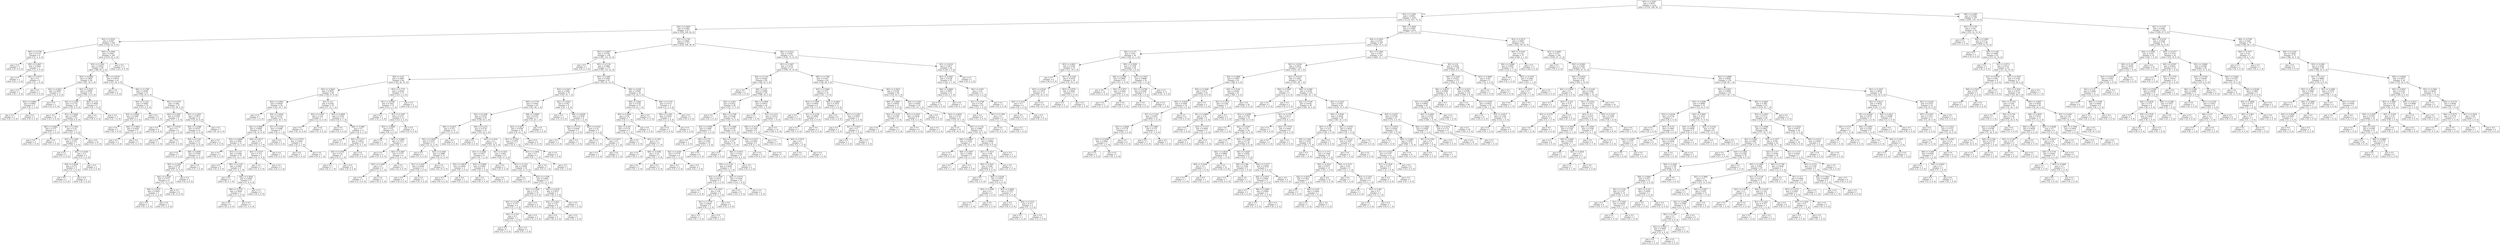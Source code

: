 digraph Tree {
node [shape=box] ;
0 [label="X[5] <= 0.2587\ngini = 0.4677\nsamples = 1242\nvalue = [1316, 546, 94, 1]"] ;
1 [label="X[3] <= 0.2365\ngini = 0.4505\nsamples = 1035\nvalue = [1131, 427, 75, 1]"] ;
0 -> 1 [labeldistance=2.5, labelangle=45, headlabel="True"] ;
2 [label="X[2] <= 0.3003\ngini = 0.5493\nsamples = 417\nvalue = [354, 256, 44, 0]"] ;
1 -> 2 ;
3 [label="X[5] <= 0.0552\ngini = 0.459\nsamples = 106\nvalue = [120, 52, 6, 0]"] ;
2 -> 3 ;
4 [label="X[0] <= 0.1798\ngini = 0.5714\nsamples = 6\nvalue = [1, 2, 4, 0]"] ;
3 -> 4 ;
5 [label="gini = 0.0\nsamples = 3\nvalue = [0, 0, 4, 0]"] ;
4 -> 5 ;
6 [label="X[5] <= 0.0407\ngini = 0.4444\nsamples = 3\nvalue = [1, 2, 0, 0]"] ;
4 -> 6 ;
7 [label="gini = 0.0\nsamples = 1\nvalue = [0, 1, 0, 0]"] ;
6 -> 7 ;
8 [label="X[6] <= 0.5575\ngini = 0.5\nsamples = 2\nvalue = [1, 1, 0, 0]"] ;
6 -> 8 ;
9 [label="gini = 0.0\nsamples = 1\nvalue = [0, 1, 0, 0]"] ;
8 -> 9 ;
10 [label="gini = 0.0\nsamples = 1\nvalue = [1, 0, 0, 0]"] ;
8 -> 10 ;
11 [label="X[0] <= 0.2939\ngini = 0.4301\nsamples = 100\nvalue = [119, 50, 2, 0]"] ;
3 -> 11 ;
12 [label="X[5] <= 0.1424\ngini = 0.4619\nsamples = 89\nvalue = [98, 50, 2, 0]"] ;
11 -> 12 ;
13 [label="X[3] <= 0.0906\ngini = 0.3829\nsamples = 46\nvalue = [61, 18, 2, 0]"] ;
12 -> 13 ;
14 [label="X[2] <= 0.2812\ngini = 0.5926\nsamples = 4\nvalue = [2, 5, 2, 0]"] ;
13 -> 14 ;
15 [label="X[3] <= 0.0885\ngini = 0.4082\nsamples = 3\nvalue = [0, 5, 2, 0]"] ;
14 -> 15 ;
16 [label="gini = 0.0\nsamples = 2\nvalue = [0, 5, 0, 0]"] ;
15 -> 16 ;
17 [label="gini = 0.0\nsamples = 1\nvalue = [0, 0, 2, 0]"] ;
15 -> 17 ;
18 [label="gini = 0.0\nsamples = 1\nvalue = [2, 0, 0, 0]"] ;
14 -> 18 ;
19 [label="X[3] <= 0.2253\ngini = 0.2959\nsamples = 42\nvalue = [59, 13, 0, 0]"] ;
13 -> 19 ;
20 [label="X[3] <= 0.1549\ngini = 0.1774\nsamples = 38\nvalue = [55, 6, 0, 0]"] ;
19 -> 20 ;
21 [label="gini = 0.0\nsamples = 18\nvalue = [27, 0, 0, 0]"] ;
20 -> 21 ;
22 [label="X[1] <= 0.0842\ngini = 0.2907\nsamples = 20\nvalue = [28, 6, 0, 0]"] ;
20 -> 22 ;
23 [label="X[6] <= 0.5664\ngini = 0.375\nsamples = 3\nvalue = [1, 3, 0, 0]"] ;
22 -> 23 ;
24 [label="gini = 0.0\nsamples = 2\nvalue = [0, 3, 0, 0]"] ;
23 -> 24 ;
25 [label="gini = 0.0\nsamples = 1\nvalue = [1, 0, 0, 0]"] ;
23 -> 25 ;
26 [label="X[3] <= 0.1852\ngini = 0.18\nsamples = 17\nvalue = [27, 3, 0, 0]"] ;
22 -> 26 ;
27 [label="X[3] <= 0.1599\ngini = 0.355\nsamples = 7\nvalue = [10, 3, 0, 0]"] ;
26 -> 27 ;
28 [label="gini = 0.0\nsamples = 2\nvalue = [7, 0, 0, 0]"] ;
27 -> 28 ;
29 [label="X[4] <= 0.4545\ngini = 0.5\nsamples = 5\nvalue = [3, 3, 0, 0]"] ;
27 -> 29 ;
30 [label="X[6] <= 0.6106\ngini = 0.375\nsamples = 3\nvalue = [1, 3, 0, 0]"] ;
29 -> 30 ;
31 [label="gini = 0.0\nsamples = 1\nvalue = [1, 0, 0, 0]"] ;
30 -> 31 ;
32 [label="gini = 0.0\nsamples = 2\nvalue = [0, 3, 0, 0]"] ;
30 -> 32 ;
33 [label="gini = 0.0\nsamples = 2\nvalue = [2, 0, 0, 0]"] ;
29 -> 33 ;
34 [label="gini = 0.0\nsamples = 10\nvalue = [17, 0, 0, 0]"] ;
26 -> 34 ;
35 [label="X[0] <= 0.25\ngini = 0.4628\nsamples = 4\nvalue = [4, 7, 0, 0]"] ;
19 -> 35 ;
36 [label="gini = 0.0\nsamples = 1\nvalue = [4, 0, 0, 0]"] ;
35 -> 36 ;
37 [label="gini = 0.0\nsamples = 3\nvalue = [0, 7, 0, 0]"] ;
35 -> 37 ;
38 [label="X[1] <= 0.0579\ngini = 0.4974\nsamples = 43\nvalue = [37, 32, 0, 0]"] ;
12 -> 38 ;
39 [label="gini = 0.0\nsamples = 2\nvalue = [7, 0, 0, 0]"] ;
38 -> 39 ;
40 [label="X[0] <= 0.1798\ngini = 0.4995\nsamples = 41\nvalue = [30, 32, 0, 0]"] ;
38 -> 40 ;
41 [label="X[3] <= 0.1312\ngini = 0.4082\nsamples = 14\nvalue = [15, 6, 0, 0]"] ;
40 -> 41 ;
42 [label="X[3] <= 0.0902\ngini = 0.2449\nsamples = 5\nvalue = [1, 6, 0, 0]"] ;
41 -> 42 ;
43 [label="gini = 0.0\nsamples = 2\nvalue = [0, 4, 0, 0]"] ;
42 -> 43 ;
44 [label="X[4] <= 0.3802\ngini = 0.4444\nsamples = 3\nvalue = [1, 2, 0, 0]"] ;
42 -> 44 ;
45 [label="gini = 0.0\nsamples = 2\nvalue = [0, 2, 0, 0]"] ;
44 -> 45 ;
46 [label="gini = 0.0\nsamples = 1\nvalue = [1, 0, 0, 0]"] ;
44 -> 46 ;
47 [label="gini = 0.0\nsamples = 9\nvalue = [14, 0, 0, 0]"] ;
41 -> 47 ;
48 [label="X[2] <= 0.2378\ngini = 0.464\nsamples = 27\nvalue = [15, 26, 0, 0]"] ;
40 -> 48 ;
49 [label="X[4] <= 0.3595\ngini = 0.2188\nsamples = 6\nvalue = [7, 1, 0, 0]"] ;
48 -> 49 ;
50 [label="gini = 0.0\nsamples = 4\nvalue = [6, 0, 0, 0]"] ;
49 -> 50 ;
51 [label="X[6] <= 0.6726\ngini = 0.5\nsamples = 2\nvalue = [1, 1, 0, 0]"] ;
49 -> 51 ;
52 [label="gini = 0.0\nsamples = 1\nvalue = [0, 1, 0, 0]"] ;
51 -> 52 ;
53 [label="gini = 0.0\nsamples = 1\nvalue = [1, 0, 0, 0]"] ;
51 -> 53 ;
54 [label="X[1] <= 0.2053\ngini = 0.3673\nsamples = 21\nvalue = [8, 25, 0, 0]"] ;
48 -> 54 ;
55 [label="X[0] <= 0.2588\ngini = 0.4537\nsamples = 14\nvalue = [8, 15, 0, 0]"] ;
54 -> 55 ;
56 [label="X[3] <= 0.1101\ngini = 0.375\nsamples = 12\nvalue = [5, 15, 0, 0]"] ;
55 -> 56 ;
57 [label="gini = 0.0\nsamples = 1\nvalue = [1, 0, 0, 0]"] ;
56 -> 57 ;
58 [label="X[6] <= 0.6991\ngini = 0.3324\nsamples = 11\nvalue = [4, 15, 0, 0]"] ;
56 -> 58 ;
59 [label="X[5] <= 0.2384\ngini = 0.2778\nsamples = 10\nvalue = [3, 15, 0, 0]"] ;
58 -> 59 ;
60 [label="X[4] <= 0.2438\ngini = 0.1172\nsamples = 9\nvalue = [1, 15, 0, 0]"] ;
59 -> 60 ;
61 [label="X[4] <= 0.2355\ngini = 0.4444\nsamples = 3\nvalue = [1, 2, 0, 0]"] ;
60 -> 61 ;
62 [label="gini = 0.0\nsamples = 2\nvalue = [0, 2, 0, 0]"] ;
61 -> 62 ;
63 [label="gini = 0.0\nsamples = 1\nvalue = [1, 0, 0, 0]"] ;
61 -> 63 ;
64 [label="gini = 0.0\nsamples = 6\nvalue = [0, 13, 0, 0]"] ;
60 -> 64 ;
65 [label="gini = 0.0\nsamples = 1\nvalue = [2, 0, 0, 0]"] ;
59 -> 65 ;
66 [label="gini = 0.0\nsamples = 1\nvalue = [1, 0, 0, 0]"] ;
58 -> 66 ;
67 [label="gini = 0.0\nsamples = 2\nvalue = [3, 0, 0, 0]"] ;
55 -> 67 ;
68 [label="gini = 0.0\nsamples = 7\nvalue = [0, 10, 0, 0]"] ;
54 -> 68 ;
69 [label="gini = 0.0\nsamples = 11\nvalue = [21, 0, 0, 0]"] ;
11 -> 69 ;
70 [label="X[3] <= 0.1763\ngini = 0.5683\nsamples = 311\nvalue = [234, 204, 38, 0]"] ;
2 -> 70 ;
71 [label="X[3] <= 0.0097\ngini = 0.5744\nsamples = 158\nvalue = [95, 131, 25, 0]"] ;
70 -> 71 ;
72 [label="gini = 0.0\nsamples = 1\nvalue = [0, 0, 3, 0]"] ;
71 -> 72 ;
73 [label="X[5] <= 0.1134\ngini = 0.5664\nsamples = 157\nvalue = [95, 131, 22, 0]"] ;
71 -> 73 ;
74 [label="X[0] <= 0.25\ngini = 0.5897\nsamples = 64\nvalue = [43, 40, 10, 0]"] ;
73 -> 74 ;
75 [label="X[2] <= 0.4028\ngini = 0.5852\nsamples = 49\nvalue = [30, 37, 8, 0]"] ;
74 -> 75 ;
76 [label="X[4] <= 0.2645\ngini = 0.6059\nsamples = 30\nvalue = [23, 16, 7, 0]"] ;
75 -> 76 ;
77 [label="gini = 0.0\nsamples = 7\nvalue = [11, 0, 0, 0]"] ;
76 -> 77 ;
78 [label="X[4] <= 0.4504\ngini = 0.6335\nsamples = 23\nvalue = [12, 16, 7, 0]"] ;
76 -> 78 ;
79 [label="X[2] <= 0.3646\ngini = 0.5694\nsamples = 16\nvalue = [4, 14, 6, 0]"] ;
78 -> 79 ;
80 [label="X[5] <= 0.0669\ngini = 0.3642\nsamples = 12\nvalue = [1, 14, 3, 0]"] ;
79 -> 80 ;
81 [label="gini = 0.0\nsamples = 2\nvalue = [0, 0, 2, 0]"] ;
80 -> 81 ;
82 [label="X[3] <= 0.131\ngini = 0.2266\nsamples = 10\nvalue = [1, 14, 1, 0]"] ;
80 -> 82 ;
83 [label="gini = 0.0\nsamples = 4\nvalue = [0, 8, 0, 0]"] ;
82 -> 83 ;
84 [label="X[0] <= 0.1316\ngini = 0.4062\nsamples = 6\nvalue = [1, 6, 1, 0]"] ;
82 -> 84 ;
85 [label="gini = 0.0\nsamples = 1\nvalue = [0, 0, 1, 0]"] ;
84 -> 85 ;
86 [label="X[4] <= 0.3636\ngini = 0.2449\nsamples = 5\nvalue = [1, 6, 0, 0]"] ;
84 -> 86 ;
87 [label="X[6] <= 0.5752\ngini = 0.4444\nsamples = 3\nvalue = [1, 2, 0, 0]"] ;
86 -> 87 ;
88 [label="gini = 0.0\nsamples = 2\nvalue = [0, 2, 0, 0]"] ;
87 -> 88 ;
89 [label="gini = 0.0\nsamples = 1\nvalue = [1, 0, 0, 0]"] ;
87 -> 89 ;
90 [label="gini = 0.0\nsamples = 2\nvalue = [0, 4, 0, 0]"] ;
86 -> 90 ;
91 [label="X[6] <= 0.8717\ngini = 0.5\nsamples = 4\nvalue = [3, 0, 3, 0]"] ;
79 -> 91 ;
92 [label="X[5] <= 0.0727\ngini = 0.375\nsamples = 3\nvalue = [1, 0, 3, 0]"] ;
91 -> 92 ;
93 [label="gini = 0.0\nsamples = 1\nvalue = [1, 0, 0, 0]"] ;
92 -> 93 ;
94 [label="gini = 0.0\nsamples = 2\nvalue = [0, 0, 3, 0]"] ;
92 -> 94 ;
95 [label="gini = 0.0\nsamples = 1\nvalue = [2, 0, 0, 0]"] ;
91 -> 95 ;
96 [label="X[1] <= 0.3158\ngini = 0.4298\nsamples = 7\nvalue = [8, 2, 1, 0]"] ;
78 -> 96 ;
97 [label="gini = 0.0\nsamples = 5\nvalue = [8, 0, 0, 0]"] ;
96 -> 97 ;
98 [label="X[1] <= 0.3579\ngini = 0.4444\nsamples = 2\nvalue = [0, 2, 1, 0]"] ;
96 -> 98 ;
99 [label="gini = 0.0\nsamples = 1\nvalue = [0, 2, 0, 0]"] ;
98 -> 99 ;
100 [label="gini = 0.0\nsamples = 1\nvalue = [0, 0, 1, 0]"] ;
98 -> 100 ;
101 [label="X[1] <= 0.2\ngini = 0.4162\nsamples = 19\nvalue = [7, 21, 1, 0]"] ;
75 -> 101 ;
102 [label="X[3] <= 0.1647\ngini = 0.142\nsamples = 7\nvalue = [1, 12, 0, 0]"] ;
101 -> 102 ;
103 [label="gini = 0.0\nsamples = 6\nvalue = [0, 12, 0, 0]"] ;
102 -> 103 ;
104 [label="gini = 0.0\nsamples = 1\nvalue = [1, 0, 0, 0]"] ;
102 -> 104 ;
105 [label="X[3] <= 0.0844\ngini = 0.5391\nsamples = 12\nvalue = [6, 9, 1, 0]"] ;
101 -> 105 ;
106 [label="gini = 0.0\nsamples = 1\nvalue = [2, 0, 0, 0]"] ;
105 -> 106 ;
107 [label="X[6] <= 0.4867\ngini = 0.5\nsamples = 11\nvalue = [4, 9, 1, 0]"] ;
105 -> 107 ;
108 [label="gini = 0.0\nsamples = 1\nvalue = [1, 0, 0, 0]"] ;
107 -> 108 ;
109 [label="X[5] <= 0.1017\ngini = 0.4615\nsamples = 10\nvalue = [3, 9, 1, 0]"] ;
107 -> 109 ;
110 [label="X[4] <= 0.2769\ngini = 0.18\nsamples = 7\nvalue = [0, 9, 1, 0]"] ;
109 -> 110 ;
111 [label="gini = 0.0\nsamples = 1\nvalue = [0, 0, 1, 0]"] ;
110 -> 111 ;
112 [label="gini = 0.0\nsamples = 6\nvalue = [0, 9, 0, 0]"] ;
110 -> 112 ;
113 [label="gini = 0.0\nsamples = 3\nvalue = [3, 0, 0, 0]"] ;
109 -> 113 ;
114 [label="X[3] <= 0.1735\ngini = 0.4383\nsamples = 15\nvalue = [13, 3, 2, 0]"] ;
74 -> 114 ;
115 [label="X[1] <= 0.0789\ngini = 0.3203\nsamples = 13\nvalue = [13, 1, 2, 0]"] ;
114 -> 115 ;
116 [label="gini = 0.0\nsamples = 1\nvalue = [0, 1, 0, 0]"] ;
115 -> 116 ;
117 [label="X[1] <= 0.1947\ngini = 0.2311\nsamples = 12\nvalue = [13, 0, 2, 0]"] ;
115 -> 117 ;
118 [label="X[5] <= 0.0669\ngini = 0.32\nsamples = 8\nvalue = [8, 0, 2, 0]"] ;
117 -> 118 ;
119 [label="gini = 0.0\nsamples = 1\nvalue = [0, 0, 1, 0]"] ;
118 -> 119 ;
120 [label="X[5] <= 0.0901\ngini = 0.1975\nsamples = 7\nvalue = [8, 0, 1, 0]"] ;
118 -> 120 ;
121 [label="gini = 0.0\nsamples = 3\nvalue = [5, 0, 0, 0]"] ;
120 -> 121 ;
122 [label="X[4] <= 0.3967\ngini = 0.375\nsamples = 4\nvalue = [3, 0, 1, 0]"] ;
120 -> 122 ;
123 [label="X[3] <= 0.1498\ngini = 0.5\nsamples = 2\nvalue = [1, 0, 1, 0]"] ;
122 -> 123 ;
124 [label="gini = 0.0\nsamples = 1\nvalue = [1, 0, 0, 0]"] ;
123 -> 124 ;
125 [label="gini = 0.0\nsamples = 1\nvalue = [0, 0, 1, 0]"] ;
123 -> 125 ;
126 [label="gini = 0.0\nsamples = 2\nvalue = [2, 0, 0, 0]"] ;
122 -> 126 ;
127 [label="gini = 0.0\nsamples = 4\nvalue = [5, 0, 0, 0]"] ;
117 -> 127 ;
128 [label="gini = 0.0\nsamples = 2\nvalue = [0, 2, 0, 0]"] ;
114 -> 128 ;
129 [label="X[3] <= 0.1681\ngini = 0.5368\nsamples = 93\nvalue = [52, 91, 12, 0]"] ;
73 -> 129 ;
130 [label="X[3] <= 0.1623\ngini = 0.5392\nsamples = 75\nvalue = [47, 67, 7, 0]"] ;
129 -> 130 ;
131 [label="X[6] <= 0.7743\ngini = 0.5003\nsamples = 67\nvalue = [41, 66, 3, 0]"] ;
130 -> 131 ;
132 [label="X[2] <= 0.3368\ngini = 0.5218\nsamples = 50\nvalue = [39, 43, 2, 0]"] ;
131 -> 132 ;
133 [label="X[0] <= 0.2675\ngini = 0.375\nsamples = 15\nvalue = [7, 21, 0, 0]"] ;
132 -> 133 ;
134 [label="X[2] <= 0.3038\ngini = 0.3107\nsamples = 13\nvalue = [5, 21, 0, 0]"] ;
133 -> 134 ;
135 [label="gini = 0.0\nsamples = 1\nvalue = [1, 0, 0, 0]"] ;
134 -> 135 ;
136 [label="X[3] <= 0.1049\ngini = 0.2688\nsamples = 12\nvalue = [4, 21, 0, 0]"] ;
134 -> 136 ;
137 [label="X[1] <= 0.1947\ngini = 0.4444\nsamples = 4\nvalue = [4, 2, 0, 0]"] ;
136 -> 137 ;
138 [label="gini = 0.0\nsamples = 3\nvalue = [4, 0, 0, 0]"] ;
137 -> 138 ;
139 [label="gini = 0.0\nsamples = 1\nvalue = [0, 2, 0, 0]"] ;
137 -> 139 ;
140 [label="gini = 0.0\nsamples = 8\nvalue = [0, 19, 0, 0]"] ;
136 -> 140 ;
141 [label="gini = 0.0\nsamples = 2\nvalue = [2, 0, 0, 0]"] ;
133 -> 141 ;
142 [label="X[0] <= 0.1272\ngini = 0.5179\nsamples = 35\nvalue = [32, 22, 2, 0]"] ;
132 -> 142 ;
143 [label="gini = 0.0\nsamples = 2\nvalue = [0, 4, 0, 0]"] ;
142 -> 143 ;
144 [label="X[3] <= 0.1034\ngini = 0.5\nsamples = 33\nvalue = [32, 18, 2, 0]"] ;
142 -> 144 ;
145 [label="X[1] <= 0.1684\ngini = 0.5917\nsamples = 6\nvalue = [4, 7, 2, 0]"] ;
144 -> 145 ;
146 [label="X[3] <= 0.0816\ngini = 0.4444\nsamples = 2\nvalue = [4, 2, 0, 0]"] ;
145 -> 146 ;
147 [label="gini = 0.0\nsamples = 1\nvalue = [4, 0, 0, 0]"] ;
146 -> 147 ;
148 [label="gini = 0.0\nsamples = 1\nvalue = [0, 2, 0, 0]"] ;
146 -> 148 ;
149 [label="X[3] <= 0.0962\ngini = 0.4082\nsamples = 4\nvalue = [0, 5, 2, 0]"] ;
145 -> 149 ;
150 [label="gini = 0.0\nsamples = 3\nvalue = [0, 5, 0, 0]"] ;
149 -> 150 ;
151 [label="gini = 0.0\nsamples = 1\nvalue = [0, 0, 2, 0]"] ;
149 -> 151 ;
152 [label="X[1] <= 0.1053\ngini = 0.405\nsamples = 27\nvalue = [28, 11, 0, 0]"] ;
144 -> 152 ;
153 [label="gini = 0.0\nsamples = 3\nvalue = [6, 0, 0, 0]"] ;
152 -> 153 ;
154 [label="X[3] <= 0.1351\ngini = 0.4444\nsamples = 24\nvalue = [22, 11, 0, 0]"] ;
152 -> 154 ;
155 [label="gini = 0.0\nsamples = 7\nvalue = [10, 0, 0, 0]"] ;
154 -> 155 ;
156 [label="X[5] <= 0.1599\ngini = 0.4991\nsamples = 17\nvalue = [12, 11, 0, 0]"] ;
154 -> 156 ;
157 [label="X[5] <= 0.1366\ngini = 0.375\nsamples = 10\nvalue = [3, 9, 0, 0]"] ;
156 -> 157 ;
158 [label="X[5] <= 0.1308\ngini = 0.375\nsamples = 4\nvalue = [3, 1, 0, 0]"] ;
157 -> 158 ;
159 [label="X[5] <= 0.125\ngini = 0.5\nsamples = 2\nvalue = [1, 1, 0, 0]"] ;
158 -> 159 ;
160 [label="gini = 0.0\nsamples = 1\nvalue = [1, 0, 0, 0]"] ;
159 -> 160 ;
161 [label="gini = 0.0\nsamples = 1\nvalue = [0, 1, 0, 0]"] ;
159 -> 161 ;
162 [label="gini = 0.0\nsamples = 2\nvalue = [2, 0, 0, 0]"] ;
158 -> 162 ;
163 [label="gini = 0.0\nsamples = 6\nvalue = [0, 8, 0, 0]"] ;
157 -> 163 ;
164 [label="X[2] <= 0.5278\ngini = 0.2975\nsamples = 7\nvalue = [9, 2, 0, 0]"] ;
156 -> 164 ;
165 [label="X[4] <= 0.4421\ngini = 0.18\nsamples = 6\nvalue = [9, 1, 0, 0]"] ;
164 -> 165 ;
166 [label="gini = 0.0\nsamples = 5\nvalue = [9, 0, 0, 0]"] ;
165 -> 166 ;
167 [label="gini = 0.0\nsamples = 1\nvalue = [0, 1, 0, 0]"] ;
165 -> 167 ;
168 [label="gini = 0.0\nsamples = 1\nvalue = [0, 1, 0, 0]"] ;
164 -> 168 ;
169 [label="X[6] <= 0.9469\ngini = 0.2101\nsamples = 17\nvalue = [2, 23, 1, 0]"] ;
131 -> 169 ;
170 [label="X[2] <= 0.3472\ngini = 0.0799\nsamples = 16\nvalue = [0, 23, 1, 0]"] ;
169 -> 170 ;
171 [label="X[1] <= 0.1632\ngini = 0.1975\nsamples = 7\nvalue = [0, 8, 1, 0]"] ;
170 -> 171 ;
172 [label="X[5] <= 0.1948\ngini = 0.5\nsamples = 2\nvalue = [0, 1, 1, 0]"] ;
171 -> 172 ;
173 [label="gini = 0.0\nsamples = 1\nvalue = [0, 0, 1, 0]"] ;
172 -> 173 ;
174 [label="gini = 0.0\nsamples = 1\nvalue = [0, 1, 0, 0]"] ;
172 -> 174 ;
175 [label="gini = 0.0\nsamples = 5\nvalue = [0, 7, 0, 0]"] ;
171 -> 175 ;
176 [label="gini = 0.0\nsamples = 9\nvalue = [0, 15, 0, 0]"] ;
170 -> 176 ;
177 [label="gini = 0.0\nsamples = 1\nvalue = [2, 0, 0, 0]"] ;
169 -> 177 ;
178 [label="X[2] <= 0.3542\ngini = 0.562\nsamples = 8\nvalue = [6, 1, 4, 0]"] ;
130 -> 178 ;
179 [label="gini = 0.0\nsamples = 2\nvalue = [3, 0, 0, 0]"] ;
178 -> 179 ;
180 [label="X[6] <= 0.6549\ngini = 0.5938\nsamples = 6\nvalue = [3, 1, 4, 0]"] ;
178 -> 180 ;
181 [label="X[6] <= 0.5752\ngini = 0.4444\nsamples = 3\nvalue = [2, 1, 0, 0]"] ;
180 -> 181 ;
182 [label="gini = 0.0\nsamples = 2\nvalue = [2, 0, 0, 0]"] ;
181 -> 182 ;
183 [label="gini = 0.0\nsamples = 1\nvalue = [0, 1, 0, 0]"] ;
181 -> 183 ;
184 [label="X[0] <= 0.2193\ngini = 0.32\nsamples = 3\nvalue = [1, 0, 4, 0]"] ;
180 -> 184 ;
185 [label="gini = 0.0\nsamples = 1\nvalue = [0, 0, 3, 0]"] ;
184 -> 185 ;
186 [label="X[4] <= 0.4215\ngini = 0.5\nsamples = 2\nvalue = [1, 0, 1, 0]"] ;
184 -> 186 ;
187 [label="gini = 0.0\nsamples = 1\nvalue = [1, 0, 0, 0]"] ;
186 -> 187 ;
188 [label="gini = 0.0\nsamples = 1\nvalue = [0, 0, 1, 0]"] ;
186 -> 188 ;
189 [label="X[4] <= 0.438\ngini = 0.4585\nsamples = 18\nvalue = [5, 24, 5, 0]"] ;
129 -> 189 ;
190 [label="X[6] <= 0.646\ngini = 0.3128\nsamples = 13\nvalue = [4, 22, 1, 0]"] ;
189 -> 190 ;
191 [label="X[5] <= 0.2064\ngini = 0.58\nsamples = 7\nvalue = [4, 5, 1, 0]"] ;
190 -> 191 ;
192 [label="X[0] <= 0.193\ngini = 0.5714\nsamples = 5\nvalue = [4, 2, 1, 0]"] ;
191 -> 192 ;
193 [label="gini = 0.0\nsamples = 1\nvalue = [0, 1, 0, 0]"] ;
192 -> 193 ;
194 [label="X[5] <= 0.1541\ngini = 0.5\nsamples = 4\nvalue = [4, 1, 1, 0]"] ;
192 -> 194 ;
195 [label="gini = 0.0\nsamples = 1\nvalue = [0, 0, 1, 0]"] ;
194 -> 195 ;
196 [label="X[6] <= 0.5398\ngini = 0.32\nsamples = 3\nvalue = [4, 1, 0, 0]"] ;
194 -> 196 ;
197 [label="gini = 0.0\nsamples = 1\nvalue = [0, 1, 0, 0]"] ;
196 -> 197 ;
198 [label="gini = 0.0\nsamples = 2\nvalue = [4, 0, 0, 0]"] ;
196 -> 198 ;
199 [label="gini = 0.0\nsamples = 2\nvalue = [0, 3, 0, 0]"] ;
191 -> 199 ;
200 [label="gini = 0.0\nsamples = 6\nvalue = [0, 17, 0, 0]"] ;
190 -> 200 ;
201 [label="X[0] <= 0.1754\ngini = 0.5714\nsamples = 5\nvalue = [1, 2, 4, 0]"] ;
189 -> 201 ;
202 [label="X[0] <= 0.1491\ngini = 0.4444\nsamples = 2\nvalue = [1, 2, 0, 0]"] ;
201 -> 202 ;
203 [label="gini = 0.0\nsamples = 1\nvalue = [1, 0, 0, 0]"] ;
202 -> 203 ;
204 [label="gini = 0.0\nsamples = 1\nvalue = [0, 2, 0, 0]"] ;
202 -> 204 ;
205 [label="gini = 0.0\nsamples = 3\nvalue = [0, 0, 4, 0]"] ;
201 -> 205 ;
206 [label="X[2] <= 0.5312\ngini = 0.5097\nsamples = 153\nvalue = [139, 73, 13, 0]"] ;
70 -> 206 ;
207 [label="X[1] <= 0.1947\ngini = 0.5274\nsamples = 127\nvalue = [109, 70, 10, 0]"] ;
206 -> 207 ;
208 [label="X[4] <= 0.1116\ngini = 0.4282\nsamples = 62\nvalue = [69, 22, 5, 0]"] ;
207 -> 208 ;
209 [label="gini = 0.0\nsamples = 2\nvalue = [0, 3, 0, 0]"] ;
208 -> 209 ;
210 [label="X[0] <= 0.25\ngini = 0.4049\nsamples = 60\nvalue = [69, 19, 5, 0]"] ;
208 -> 210 ;
211 [label="X[5] <= 0.061\ngini = 0.5412\nsamples = 36\nvalue = [32, 17, 5, 0]"] ;
210 -> 211 ;
212 [label="gini = 0.0\nsamples = 1\nvalue = [0, 2, 0, 0]"] ;
211 -> 212 ;
213 [label="X[0] <= 0.1798\ngini = 0.5288\nsamples = 35\nvalue = [32, 15, 5, 0]"] ;
211 -> 213 ;
214 [label="X[3] <= 0.1869\ngini = 0.1884\nsamples = 11\nvalue = [17, 2, 0, 0]"] ;
213 -> 214 ;
215 [label="gini = 0.0\nsamples = 1\nvalue = [0, 1, 0, 0]"] ;
214 -> 215 ;
216 [label="X[2] <= 0.375\ngini = 0.1049\nsamples = 10\nvalue = [17, 1, 0, 0]"] ;
214 -> 216 ;
217 [label="X[2] <= 0.3559\ngini = 0.2778\nsamples = 4\nvalue = [5, 1, 0, 0]"] ;
216 -> 217 ;
218 [label="gini = 0.0\nsamples = 3\nvalue = [5, 0, 0, 0]"] ;
217 -> 218 ;
219 [label="gini = 0.0\nsamples = 1\nvalue = [0, 1, 0, 0]"] ;
217 -> 219 ;
220 [label="gini = 0.0\nsamples = 6\nvalue = [12, 0, 0, 0]"] ;
216 -> 220 ;
221 [label="X[5] <= 0.1686\ngini = 0.6152\nsamples = 24\nvalue = [15, 13, 5, 0]"] ;
213 -> 221 ;
222 [label="X[2] <= 0.3108\ngini = 0.571\nsamples = 18\nvalue = [15, 7, 4, 0]"] ;
221 -> 222 ;
223 [label="gini = 0.0\nsamples = 1\nvalue = [0, 3, 0, 0]"] ;
222 -> 223 ;
224 [label="X[6] <= 0.6372\ngini = 0.5142\nsamples = 17\nvalue = [15, 4, 4, 0]"] ;
222 -> 224 ;
225 [label="X[5] <= 0.1134\ngini = 0.4444\nsamples = 15\nvalue = [15, 4, 2, 0]"] ;
224 -> 225 ;
226 [label="X[2] <= 0.3229\ngini = 0.6111\nsamples = 5\nvalue = [1, 3, 2, 0]"] ;
225 -> 226 ;
227 [label="gini = 0.0\nsamples = 1\nvalue = [1, 0, 0, 0]"] ;
226 -> 227 ;
228 [label="X[1] <= 0.1632\ngini = 0.48\nsamples = 4\nvalue = [0, 3, 2, 0]"] ;
226 -> 228 ;
229 [label="X[1] <= 0.1158\ngini = 0.4444\nsamples = 2\nvalue = [0, 1, 2, 0]"] ;
228 -> 229 ;
230 [label="gini = 0.0\nsamples = 1\nvalue = [0, 1, 0, 0]"] ;
229 -> 230 ;
231 [label="gini = 0.0\nsamples = 1\nvalue = [0, 0, 2, 0]"] ;
229 -> 231 ;
232 [label="gini = 0.0\nsamples = 2\nvalue = [0, 2, 0, 0]"] ;
228 -> 232 ;
233 [label="X[4] <= 0.4752\ngini = 0.1244\nsamples = 10\nvalue = [14, 1, 0, 0]"] ;
225 -> 233 ;
234 [label="gini = 0.0\nsamples = 9\nvalue = [14, 0, 0, 0]"] ;
233 -> 234 ;
235 [label="gini = 0.0\nsamples = 1\nvalue = [0, 1, 0, 0]"] ;
233 -> 235 ;
236 [label="gini = 0.0\nsamples = 2\nvalue = [0, 0, 2, 0]"] ;
224 -> 236 ;
237 [label="X[3] <= 0.2277\ngini = 0.2449\nsamples = 6\nvalue = [0, 6, 1, 0]"] ;
221 -> 237 ;
238 [label="gini = 0.0\nsamples = 5\nvalue = [0, 6, 0, 0]"] ;
237 -> 238 ;
239 [label="gini = 0.0\nsamples = 1\nvalue = [0, 0, 1, 0]"] ;
237 -> 239 ;
240 [label="X[6] <= 0.3009\ngini = 0.0973\nsamples = 24\nvalue = [37, 2, 0, 0]"] ;
210 -> 240 ;
241 [label="gini = 0.0\nsamples = 1\nvalue = [0, 1, 0, 0]"] ;
240 -> 241 ;
242 [label="X[1] <= 0.1211\ngini = 0.0512\nsamples = 23\nvalue = [37, 1, 0, 0]"] ;
240 -> 242 ;
243 [label="X[6] <= 0.5133\ngini = 0.1528\nsamples = 9\nvalue = [11, 1, 0, 0]"] ;
242 -> 243 ;
244 [label="gini = 0.0\nsamples = 7\nvalue = [10, 0, 0, 0]"] ;
243 -> 244 ;
245 [label="X[0] <= 0.3333\ngini = 0.5\nsamples = 2\nvalue = [1, 1, 0, 0]"] ;
243 -> 245 ;
246 [label="gini = 0.0\nsamples = 1\nvalue = [1, 0, 0, 0]"] ;
245 -> 246 ;
247 [label="gini = 0.0\nsamples = 1\nvalue = [0, 1, 0, 0]"] ;
245 -> 247 ;
248 [label="gini = 0.0\nsamples = 14\nvalue = [26, 0, 0, 0]"] ;
242 -> 248 ;
249 [label="X[0] <= 0.1798\ngini = 0.5457\nsamples = 65\nvalue = [40, 48, 5, 0]"] ;
207 -> 249 ;
250 [label="X[3] <= 0.1949\ngini = 0.375\nsamples = 19\nvalue = [21, 7, 0, 0]"] ;
249 -> 250 ;
251 [label="X[3] <= 0.1856\ngini = 0.4959\nsamples = 8\nvalue = [6, 5, 0, 0]"] ;
250 -> 251 ;
252 [label="gini = 0.0\nsamples = 3\nvalue = [4, 0, 0, 0]"] ;
251 -> 252 ;
253 [label="X[1] <= 0.2158\ngini = 0.4082\nsamples = 5\nvalue = [2, 5, 0, 0]"] ;
251 -> 253 ;
254 [label="gini = 0.0\nsamples = 3\nvalue = [0, 5, 0, 0]"] ;
253 -> 254 ;
255 [label="gini = 0.0\nsamples = 2\nvalue = [2, 0, 0, 0]"] ;
253 -> 255 ;
256 [label="X[4] <= 0.4463\ngini = 0.2076\nsamples = 11\nvalue = [15, 2, 0, 0]"] ;
250 -> 256 ;
257 [label="gini = 0.0\nsamples = 8\nvalue = [14, 0, 0, 0]"] ;
256 -> 257 ;
258 [label="X[1] <= 0.2263\ngini = 0.4444\nsamples = 3\nvalue = [1, 2, 0, 0]"] ;
256 -> 258 ;
259 [label="gini = 0.0\nsamples = 1\nvalue = [0, 1, 0, 0]"] ;
258 -> 259 ;
260 [label="X[1] <= 0.3053\ngini = 0.5\nsamples = 2\nvalue = [1, 1, 0, 0]"] ;
258 -> 260 ;
261 [label="gini = 0.0\nsamples = 1\nvalue = [1, 0, 0, 0]"] ;
260 -> 261 ;
262 [label="gini = 0.0\nsamples = 1\nvalue = [0, 1, 0, 0]"] ;
260 -> 262 ;
263 [label="X[2] <= 0.3819\ngini = 0.5108\nsamples = 46\nvalue = [19, 41, 5, 0]"] ;
249 -> 263 ;
264 [label="X[6] <= 0.6991\ngini = 0.6505\nsamples = 13\nvalue = [7, 6, 4, 0]"] ;
263 -> 264 ;
265 [label="X[2] <= 0.3125\ngini = 0.2188\nsamples = 6\nvalue = [7, 1, 0, 0]"] ;
264 -> 265 ;
266 [label="gini = 0.0\nsamples = 1\nvalue = [0, 1, 0, 0]"] ;
265 -> 266 ;
267 [label="gini = 0.0\nsamples = 5\nvalue = [7, 0, 0, 0]"] ;
265 -> 267 ;
268 [label="X[2] <= 0.3507\ngini = 0.4938\nsamples = 7\nvalue = [0, 5, 4, 0]"] ;
264 -> 268 ;
269 [label="gini = 0.0\nsamples = 4\nvalue = [0, 5, 0, 0]"] ;
268 -> 269 ;
270 [label="gini = 0.0\nsamples = 3\nvalue = [0, 0, 4, 0]"] ;
268 -> 270 ;
271 [label="X[4] <= 0.1405\ngini = 0.4054\nsamples = 33\nvalue = [12, 35, 1, 0]"] ;
263 -> 271 ;
272 [label="gini = 0.0\nsamples = 2\nvalue = [2, 0, 0, 0]"] ;
271 -> 272 ;
273 [label="X[2] <= 0.4045\ngini = 0.3733\nsamples = 31\nvalue = [10, 35, 1, 0]"] ;
271 -> 273 ;
274 [label="gini = 0.0\nsamples = 10\nvalue = [0, 16, 0, 0]"] ;
273 -> 274 ;
275 [label="X[5] <= 0.1134\ngini = 0.4867\nsamples = 21\nvalue = [10, 19, 1, 0]"] ;
273 -> 275 ;
276 [label="X[6] <= 0.6903\ngini = 0.1653\nsamples = 7\nvalue = [0, 10, 1, 0]"] ;
275 -> 276 ;
277 [label="gini = 0.0\nsamples = 4\nvalue = [0, 8, 0, 0]"] ;
276 -> 277 ;
278 [label="X[0] <= 0.2807\ngini = 0.4444\nsamples = 3\nvalue = [0, 2, 1, 0]"] ;
276 -> 278 ;
279 [label="gini = 0.0\nsamples = 1\nvalue = [0, 0, 1, 0]"] ;
278 -> 279 ;
280 [label="gini = 0.0\nsamples = 2\nvalue = [0, 2, 0, 0]"] ;
278 -> 280 ;
281 [label="X[3] <= 0.2171\ngini = 0.4986\nsamples = 14\nvalue = [10, 9, 0, 0]"] ;
275 -> 281 ;
282 [label="X[1] <= 0.3211\ngini = 0.48\nsamples = 11\nvalue = [6, 9, 0, 0]"] ;
281 -> 282 ;
283 [label="X[6] <= 0.5221\ngini = 0.426\nsamples = 10\nvalue = [4, 9, 0, 0]"] ;
282 -> 283 ;
284 [label="gini = 0.0\nsamples = 1\nvalue = [2, 0, 0, 0]"] ;
283 -> 284 ;
285 [label="X[6] <= 0.6106\ngini = 0.2975\nsamples = 9\nvalue = [2, 9, 0, 0]"] ;
283 -> 285 ;
286 [label="X[5] <= 0.1366\ngini = 0.5\nsamples = 2\nvalue = [1, 1, 0, 0]"] ;
285 -> 286 ;
287 [label="gini = 0.0\nsamples = 1\nvalue = [0, 1, 0, 0]"] ;
286 -> 287 ;
288 [label="gini = 0.0\nsamples = 1\nvalue = [1, 0, 0, 0]"] ;
286 -> 288 ;
289 [label="X[2] <= 0.4826\ngini = 0.1975\nsamples = 7\nvalue = [1, 8, 0, 0]"] ;
285 -> 289 ;
290 [label="gini = 0.0\nsamples = 5\nvalue = [0, 5, 0, 0]"] ;
289 -> 290 ;
291 [label="X[4] <= 0.3719\ngini = 0.375\nsamples = 2\nvalue = [1, 3, 0, 0]"] ;
289 -> 291 ;
292 [label="gini = 0.0\nsamples = 1\nvalue = [0, 3, 0, 0]"] ;
291 -> 292 ;
293 [label="gini = 0.0\nsamples = 1\nvalue = [1, 0, 0, 0]"] ;
291 -> 293 ;
294 [label="gini = 0.0\nsamples = 1\nvalue = [2, 0, 0, 0]"] ;
282 -> 294 ;
295 [label="gini = 0.0\nsamples = 3\nvalue = [4, 0, 0, 0]"] ;
281 -> 295 ;
296 [label="X[1] <= 0.4316\ngini = 0.2917\nsamples = 26\nvalue = [30, 3, 3, 0]"] ;
206 -> 296 ;
297 [label="X[3] <= 0.2093\ngini = 0.2128\nsamples = 25\nvalue = [30, 3, 1, 0]"] ;
296 -> 297 ;
298 [label="X[4] <= 0.4669\ngini = 0.0997\nsamples = 14\nvalue = [18, 0, 1, 0]"] ;
297 -> 298 ;
299 [label="gini = 0.0\nsamples = 13\nvalue = [18, 0, 0, 0]"] ;
298 -> 299 ;
300 [label="gini = 0.0\nsamples = 1\nvalue = [0, 0, 1, 0]"] ;
298 -> 300 ;
301 [label="X[2] <= 0.625\ngini = 0.32\nsamples = 11\nvalue = [12, 3, 0, 0]"] ;
297 -> 301 ;
302 [label="X[1] <= 0.2789\ngini = 0.142\nsamples = 10\nvalue = [12, 1, 0, 0]"] ;
301 -> 302 ;
303 [label="gini = 0.0\nsamples = 8\nvalue = [11, 0, 0, 0]"] ;
302 -> 303 ;
304 [label="X[5] <= 0.1308\ngini = 0.5\nsamples = 2\nvalue = [1, 1, 0, 0]"] ;
302 -> 304 ;
305 [label="gini = 0.0\nsamples = 1\nvalue = [1, 0, 0, 0]"] ;
304 -> 305 ;
306 [label="gini = 0.0\nsamples = 1\nvalue = [0, 1, 0, 0]"] ;
304 -> 306 ;
307 [label="gini = 0.0\nsamples = 1\nvalue = [0, 2, 0, 0]"] ;
301 -> 307 ;
308 [label="gini = 0.0\nsamples = 1\nvalue = [0, 0, 2, 0]"] ;
296 -> 308 ;
309 [label="X[6] <= 0.3628\ngini = 0.3399\nsamples = 618\nvalue = [777, 171, 31, 1]"] ;
1 -> 309 ;
310 [label="X[4] <= 0.2025\ngini = 0.2314\nsamples = 397\nvalue = [544, 72, 9, 1]"] ;
309 -> 310 ;
311 [label="X[6] <= 0.115\ngini = 0.451\nsamples = 50\nvalue = [49, 21, 2, 0]"] ;
310 -> 311 ;
312 [label="X[3] <= 0.4627\ngini = 0.5328\nsamples = 22\nvalue = [11, 18, 2, 0]"] ;
311 -> 312 ;
313 [label="gini = 0.0\nsamples = 4\nvalue = [6, 0, 0, 0]"] ;
312 -> 313 ;
314 [label="X[1] <= 0.1526\ngini = 0.4352\nsamples = 18\nvalue = [5, 18, 2, 0]"] ;
312 -> 314 ;
315 [label="X[3] <= 0.4724\ngini = 0.1975\nsamples = 13\nvalue = [0, 16, 2, 0]"] ;
314 -> 315 ;
316 [label="X[4] <= 0.1322\ngini = 0.5\nsamples = 4\nvalue = [0, 2, 2, 0]"] ;
315 -> 316 ;
317 [label="gini = 0.0\nsamples = 2\nvalue = [0, 0, 2, 0]"] ;
316 -> 317 ;
318 [label="gini = 0.0\nsamples = 2\nvalue = [0, 2, 0, 0]"] ;
316 -> 318 ;
319 [label="gini = 0.0\nsamples = 9\nvalue = [0, 14, 0, 0]"] ;
315 -> 319 ;
320 [label="X[2] <= 0.6701\ngini = 0.4082\nsamples = 5\nvalue = [5, 2, 0, 0]"] ;
314 -> 320 ;
321 [label="gini = 0.0\nsamples = 3\nvalue = [5, 0, 0, 0]"] ;
320 -> 321 ;
322 [label="gini = 0.0\nsamples = 2\nvalue = [0, 2, 0, 0]"] ;
320 -> 322 ;
323 [label="X[0] <= 0.2588\ngini = 0.1356\nsamples = 28\nvalue = [38, 3, 0, 0]"] ;
311 -> 323 ;
324 [label="X[6] <= 0.2389\ngini = 0.2604\nsamples = 12\nvalue = [11, 2, 0, 0]"] ;
323 -> 324 ;
325 [label="gini = 0.0\nsamples = 10\nvalue = [10, 0, 0, 0]"] ;
324 -> 325 ;
326 [label="X[3] <= 0.3971\ngini = 0.4444\nsamples = 2\nvalue = [1, 2, 0, 0]"] ;
324 -> 326 ;
327 [label="gini = 0.0\nsamples = 1\nvalue = [1, 0, 0, 0]"] ;
326 -> 327 ;
328 [label="gini = 0.0\nsamples = 1\nvalue = [0, 2, 0, 0]"] ;
326 -> 328 ;
329 [label="X[1] <= 0.1053\ngini = 0.0689\nsamples = 16\nvalue = [27, 1, 0, 0]"] ;
323 -> 329 ;
330 [label="X[1] <= 0.0789\ngini = 0.2449\nsamples = 5\nvalue = [6, 1, 0, 0]"] ;
329 -> 330 ;
331 [label="gini = 0.0\nsamples = 4\nvalue = [6, 0, 0, 0]"] ;
330 -> 331 ;
332 [label="gini = 0.0\nsamples = 1\nvalue = [0, 1, 0, 0]"] ;
330 -> 332 ;
333 [label="gini = 0.0\nsamples = 11\nvalue = [21, 0, 0, 0]"] ;
329 -> 333 ;
334 [label="X[1] <= 0.1842\ngini = 0.193\nsamples = 347\nvalue = [495, 51, 7, 1]"] ;
310 -> 334 ;
335 [label="X[2] <= 0.4184\ngini = 0.2912\nsamples = 187\nvalue = [251, 45, 7, 0]"] ;
334 -> 335 ;
336 [label="X[3] <= 0.2868\ngini = 0.1683\nsamples = 61\nvalue = [88, 9, 0, 0]"] ;
335 -> 336 ;
337 [label="X[5] <= 0.1948\ngini = 0.417\nsamples = 20\nvalue = [19, 8, 0, 0]"] ;
336 -> 337 ;
338 [label="X[4] <= 0.4545\ngini = 0.3299\nsamples = 18\nvalue = [19, 5, 0, 0]"] ;
337 -> 338 ;
339 [label="X[1] <= 0.1316\ngini = 0.4297\nsamples = 10\nvalue = [11, 5, 0, 0]"] ;
338 -> 339 ;
340 [label="X[2] <= 0.2969\ngini = 0.2778\nsamples = 8\nvalue = [10, 2, 0, 0]"] ;
339 -> 340 ;
341 [label="X[3] <= 0.2598\ngini = 0.4444\nsamples = 2\nvalue = [1, 2, 0, 0]"] ;
340 -> 341 ;
342 [label="gini = 0.0\nsamples = 1\nvalue = [1, 0, 0, 0]"] ;
341 -> 342 ;
343 [label="gini = 0.0\nsamples = 1\nvalue = [0, 2, 0, 0]"] ;
341 -> 343 ;
344 [label="gini = 0.0\nsamples = 6\nvalue = [9, 0, 0, 0]"] ;
340 -> 344 ;
345 [label="X[4] <= 0.3967\ngini = 0.375\nsamples = 2\nvalue = [1, 3, 0, 0]"] ;
339 -> 345 ;
346 [label="gini = 0.0\nsamples = 1\nvalue = [1, 0, 0, 0]"] ;
345 -> 346 ;
347 [label="gini = 0.0\nsamples = 1\nvalue = [0, 3, 0, 0]"] ;
345 -> 347 ;
348 [label="gini = 0.0\nsamples = 8\nvalue = [8, 0, 0, 0]"] ;
338 -> 348 ;
349 [label="gini = 0.0\nsamples = 2\nvalue = [0, 3, 0, 0]"] ;
337 -> 349 ;
350 [label="X[2] <= 0.3142\ngini = 0.0282\nsamples = 41\nvalue = [69, 1, 0, 0]"] ;
336 -> 350 ;
351 [label="X[5] <= 0.1453\ngini = 0.1244\nsamples = 7\nvalue = [14, 1, 0, 0]"] ;
350 -> 351 ;
352 [label="X[1] <= 0.0895\ngini = 0.32\nsamples = 4\nvalue = [4, 1, 0, 0]"] ;
351 -> 352 ;
353 [label="gini = 0.0\nsamples = 1\nvalue = [2, 0, 0, 0]"] ;
352 -> 353 ;
354 [label="X[5] <= 0.1337\ngini = 0.4444\nsamples = 3\nvalue = [2, 1, 0, 0]"] ;
352 -> 354 ;
355 [label="gini = 0.0\nsamples = 2\nvalue = [2, 0, 0, 0]"] ;
354 -> 355 ;
356 [label="gini = 0.0\nsamples = 1\nvalue = [0, 1, 0, 0]"] ;
354 -> 356 ;
357 [label="gini = 0.0\nsamples = 3\nvalue = [10, 0, 0, 0]"] ;
351 -> 357 ;
358 [label="gini = 0.0\nsamples = 34\nvalue = [55, 0, 0, 0]"] ;
350 -> 358 ;
359 [label="X[2] <= 0.4219\ngini = 0.3422\nsamples = 126\nvalue = [163, 36, 7, 0]"] ;
335 -> 359 ;
360 [label="X[6] <= 0.3009\ngini = 0.32\nsamples = 3\nvalue = [1, 4, 0, 0]"] ;
359 -> 360 ;
361 [label="gini = 0.0\nsamples = 1\nvalue = [1, 0, 0, 0]"] ;
360 -> 361 ;
362 [label="gini = 0.0\nsamples = 2\nvalue = [0, 4, 0, 0]"] ;
360 -> 362 ;
363 [label="X[6] <= 0.1681\ngini = 0.3239\nsamples = 123\nvalue = [162, 32, 7, 0]"] ;
359 -> 363 ;
364 [label="X[2] <= 0.7109\ngini = 0.4554\nsamples = 38\nvalue = [44, 19, 2, 0]"] ;
363 -> 364 ;
365 [label="X[3] <= 0.2598\ngini = 0.3702\nsamples = 31\nvalue = [40, 13, 0, 0]"] ;
364 -> 365 ;
366 [label="gini = 0.0\nsamples = 1\nvalue = [0, 3, 0, 0]"] ;
365 -> 366 ;
367 [label="X[2] <= 0.4297\ngini = 0.32\nsamples = 30\nvalue = [40, 10, 0, 0]"] ;
365 -> 367 ;
368 [label="gini = 0.0\nsamples = 1\nvalue = [0, 2, 0, 0]"] ;
367 -> 368 ;
369 [label="X[5] <= 0.1308\ngini = 0.2778\nsamples = 29\nvalue = [40, 8, 0, 0]"] ;
367 -> 369 ;
370 [label="X[2] <= 0.4618\ngini = 0.0868\nsamples = 14\nvalue = [21, 1, 0, 0]"] ;
369 -> 370 ;
371 [label="X[4] <= 0.4339\ngini = 0.5\nsamples = 2\nvalue = [1, 1, 0, 0]"] ;
370 -> 371 ;
372 [label="gini = 0.0\nsamples = 1\nvalue = [1, 0, 0, 0]"] ;
371 -> 372 ;
373 [label="gini = 0.0\nsamples = 1\nvalue = [0, 1, 0, 0]"] ;
371 -> 373 ;
374 [label="gini = 0.0\nsamples = 12\nvalue = [20, 0, 0, 0]"] ;
370 -> 374 ;
375 [label="X[2] <= 0.6267\ngini = 0.3935\nsamples = 15\nvalue = [19, 7, 0, 0]"] ;
369 -> 375 ;
376 [label="X[0] <= 0.386\ngini = 0.1244\nsamples = 8\nvalue = [14, 1, 0, 0]"] ;
375 -> 376 ;
377 [label="gini = 0.0\nsamples = 7\nvalue = [14, 0, 0, 0]"] ;
376 -> 377 ;
378 [label="gini = 0.0\nsamples = 1\nvalue = [0, 1, 0, 0]"] ;
376 -> 378 ;
379 [label="X[4] <= 0.2727\ngini = 0.4959\nsamples = 7\nvalue = [5, 6, 0, 0]"] ;
375 -> 379 ;
380 [label="X[0] <= 0.2675\ngini = 0.2449\nsamples = 5\nvalue = [1, 6, 0, 0]"] ;
379 -> 380 ;
381 [label="gini = 0.0\nsamples = 3\nvalue = [0, 4, 0, 0]"] ;
380 -> 381 ;
382 [label="X[0] <= 0.2895\ngini = 0.4444\nsamples = 2\nvalue = [1, 2, 0, 0]"] ;
380 -> 382 ;
383 [label="gini = 0.0\nsamples = 1\nvalue = [1, 0, 0, 0]"] ;
382 -> 383 ;
384 [label="gini = 0.0\nsamples = 1\nvalue = [0, 2, 0, 0]"] ;
382 -> 384 ;
385 [label="gini = 0.0\nsamples = 2\nvalue = [4, 0, 0, 0]"] ;
379 -> 385 ;
386 [label="X[1] <= 0.1105\ngini = 0.6111\nsamples = 7\nvalue = [4, 6, 2, 0]"] ;
364 -> 386 ;
387 [label="gini = 0.0\nsamples = 3\nvalue = [0, 6, 0, 0]"] ;
386 -> 387 ;
388 [label="X[2] <= 0.7578\ngini = 0.4444\nsamples = 4\nvalue = [4, 0, 2, 0]"] ;
386 -> 388 ;
389 [label="gini = 0.0\nsamples = 2\nvalue = [0, 0, 2, 0]"] ;
388 -> 389 ;
390 [label="gini = 0.0\nsamples = 2\nvalue = [4, 0, 0, 0]"] ;
388 -> 390 ;
391 [label="X[3] <= 0.3435\ngini = 0.2367\nsamples = 85\nvalue = [118, 13, 5, 0]"] ;
363 -> 391 ;
392 [label="X[4] <= 0.4545\ngini = 0.4028\nsamples = 38\nvalue = [45, 10, 5, 0]"] ;
391 -> 392 ;
393 [label="X[3] <= 0.339\ngini = 0.313\nsamples = 28\nvalue = [36, 3, 5, 0]"] ;
392 -> 393 ;
394 [label="X[5] <= 0.061\ngini = 0.1837\nsamples = 26\nvalue = [36, 3, 1, 0]"] ;
393 -> 394 ;
395 [label="gini = 0.0\nsamples = 1\nvalue = [0, 1, 0, 0]"] ;
394 -> 395 ;
396 [label="X[1] <= 0.1711\ngini = 0.1446\nsamples = 25\nvalue = [36, 2, 1, 0]"] ;
394 -> 396 ;
397 [label="X[4] <= 0.3223\ngini = 0.0571\nsamples = 21\nvalue = [33, 1, 0, 0]"] ;
396 -> 397 ;
398 [label="X[4] <= 0.2975\ngini = 0.1653\nsamples = 7\nvalue = [10, 1, 0, 0]"] ;
397 -> 398 ;
399 [label="gini = 0.0\nsamples = 5\nvalue = [8, 0, 0, 0]"] ;
398 -> 399 ;
400 [label="X[0] <= 0.307\ngini = 0.4444\nsamples = 2\nvalue = [2, 1, 0, 0]"] ;
398 -> 400 ;
401 [label="gini = 0.0\nsamples = 1\nvalue = [0, 1, 0, 0]"] ;
400 -> 401 ;
402 [label="gini = 0.0\nsamples = 1\nvalue = [2, 0, 0, 0]"] ;
400 -> 402 ;
403 [label="gini = 0.0\nsamples = 14\nvalue = [23, 0, 0, 0]"] ;
397 -> 403 ;
404 [label="X[0] <= 0.1272\ngini = 0.56\nsamples = 4\nvalue = [3, 1, 1, 0]"] ;
396 -> 404 ;
405 [label="gini = 0.0\nsamples = 1\nvalue = [0, 1, 0, 0]"] ;
404 -> 405 ;
406 [label="X[5] <= 0.1453\ngini = 0.375\nsamples = 3\nvalue = [3, 0, 1, 0]"] ;
404 -> 406 ;
407 [label="gini = 0.0\nsamples = 1\nvalue = [2, 0, 0, 0]"] ;
406 -> 407 ;
408 [label="X[3] <= 0.262\ngini = 0.5\nsamples = 2\nvalue = [1, 0, 1, 0]"] ;
406 -> 408 ;
409 [label="gini = 0.0\nsamples = 1\nvalue = [1, 0, 0, 0]"] ;
408 -> 409 ;
410 [label="gini = 0.0\nsamples = 1\nvalue = [0, 0, 1, 0]"] ;
408 -> 410 ;
411 [label="gini = 0.0\nsamples = 2\nvalue = [0, 0, 4, 0]"] ;
393 -> 411 ;
412 [label="X[2] <= 0.4705\ngini = 0.4922\nsamples = 10\nvalue = [9, 7, 0, 0]"] ;
392 -> 412 ;
413 [label="X[5] <= 0.2122\ngini = 0.3457\nsamples = 5\nvalue = [2, 7, 0, 0]"] ;
412 -> 413 ;
414 [label="gini = 0.0\nsamples = 4\nvalue = [0, 7, 0, 0]"] ;
413 -> 414 ;
415 [label="gini = 0.0\nsamples = 1\nvalue = [2, 0, 0, 0]"] ;
413 -> 415 ;
416 [label="gini = 0.0\nsamples = 5\nvalue = [7, 0, 0, 0]"] ;
412 -> 416 ;
417 [label="X[3] <= 0.4357\ngini = 0.0758\nsamples = 47\nvalue = [73, 3, 0, 0]"] ;
391 -> 417 ;
418 [label="X[1] <= 0.0474\ngini = 0.0563\nsamples = 42\nvalue = [67, 2, 0, 0]"] ;
417 -> 418 ;
419 [label="gini = 0.0\nsamples = 1\nvalue = [0, 1, 0, 0]"] ;
418 -> 419 ;
420 [label="X[0] <= 0.2061\ngini = 0.029\nsamples = 41\nvalue = [67, 1, 0, 0]"] ;
418 -> 420 ;
421 [label="X[1] <= 0.1632\ngini = 0.1107\nsamples = 10\nvalue = [16, 1, 0, 0]"] ;
420 -> 421 ;
422 [label="X[1] <= 0.1526\ngini = 0.375\nsamples = 2\nvalue = [3, 1, 0, 0]"] ;
421 -> 422 ;
423 [label="gini = 0.0\nsamples = 1\nvalue = [3, 0, 0, 0]"] ;
422 -> 423 ;
424 [label="gini = 0.0\nsamples = 1\nvalue = [0, 1, 0, 0]"] ;
422 -> 424 ;
425 [label="gini = 0.0\nsamples = 8\nvalue = [13, 0, 0, 0]"] ;
421 -> 425 ;
426 [label="gini = 0.0\nsamples = 31\nvalue = [51, 0, 0, 0]"] ;
420 -> 426 ;
427 [label="X[4] <= 0.3884\ngini = 0.2449\nsamples = 5\nvalue = [6, 1, 0, 0]"] ;
417 -> 427 ;
428 [label="X[1] <= 0.1263\ngini = 0.5\nsamples = 2\nvalue = [1, 1, 0, 0]"] ;
427 -> 428 ;
429 [label="gini = 0.0\nsamples = 1\nvalue = [1, 0, 0, 0]"] ;
428 -> 429 ;
430 [label="gini = 0.0\nsamples = 1\nvalue = [0, 1, 0, 0]"] ;
428 -> 430 ;
431 [label="gini = 0.0\nsamples = 3\nvalue = [5, 0, 0, 0]"] ;
427 -> 431 ;
432 [label="X[1] <= 0.8\ngini = 0.0544\nsamples = 160\nvalue = [244, 6, 0, 1]"] ;
334 -> 432 ;
433 [label="X[5] <= 0.1424\ngini = 0.0321\nsamples = 157\nvalue = [242, 3, 0, 1]"] ;
432 -> 433 ;
434 [label="X[0] <= 0.4035\ngini = 0.0946\nsamples = 41\nvalue = [58, 2, 0, 1]"] ;
433 -> 434 ;
435 [label="X[1] <= 0.4632\ngini = 0.0644\nsamples = 40\nvalue = [58, 2, 0, 0]"] ;
434 -> 435 ;
436 [label="X[2] <= 0.4462\ngini = 0.0333\nsamples = 39\nvalue = [58, 1, 0, 0]"] ;
435 -> 436 ;
437 [label="X[6] <= 0.3274\ngini = 0.1172\nsamples = 11\nvalue = [15, 1, 0, 0]"] ;
436 -> 437 ;
438 [label="gini = 0.0\nsamples = 10\nvalue = [15, 0, 0, 0]"] ;
437 -> 438 ;
439 [label="gini = 0.0\nsamples = 1\nvalue = [0, 1, 0, 0]"] ;
437 -> 439 ;
440 [label="gini = 0.0\nsamples = 28\nvalue = [43, 0, 0, 0]"] ;
436 -> 440 ;
441 [label="gini = 0.0\nsamples = 1\nvalue = [0, 1, 0, 0]"] ;
435 -> 441 ;
442 [label="gini = 0.0\nsamples = 1\nvalue = [0, 0, 0, 1]"] ;
434 -> 442 ;
443 [label="X[5] <= 0.2413\ngini = 0.0108\nsamples = 116\nvalue = [184, 1, 0, 0]"] ;
433 -> 443 ;
444 [label="gini = 0.0\nsamples = 98\nvalue = [154, 0, 0, 0]"] ;
443 -> 444 ;
445 [label="X[3] <= 0.4363\ngini = 0.0624\nsamples = 18\nvalue = [30, 1, 0, 0]"] ;
443 -> 445 ;
446 [label="gini = 0.0\nsamples = 8\nvalue = [16, 0, 0, 0]"] ;
445 -> 446 ;
447 [label="X[3] <= 0.4417\ngini = 0.1244\nsamples = 10\nvalue = [14, 1, 0, 0]"] ;
445 -> 447 ;
448 [label="gini = 0.0\nsamples = 1\nvalue = [0, 1, 0, 0]"] ;
447 -> 448 ;
449 [label="gini = 0.0\nsamples = 9\nvalue = [14, 0, 0, 0]"] ;
447 -> 449 ;
450 [label="X[3] <= 0.4098\ngini = 0.48\nsamples = 3\nvalue = [2, 3, 0, 0]"] ;
432 -> 450 ;
451 [label="gini = 0.0\nsamples = 1\nvalue = [0, 3, 0, 0]"] ;
450 -> 451 ;
452 [label="gini = 0.0\nsamples = 2\nvalue = [2, 0, 0, 0]"] ;
450 -> 452 ;
453 [label="X[3] <= 0.2475\ngini = 0.4847\nsamples = 221\nvalue = [233, 99, 22, 0]"] ;
309 -> 453 ;
454 [label="X[0] <= 0.2105\ngini = 0.132\nsamples = 27\nvalue = [40, 2, 1, 0]"] ;
453 -> 454 ;
455 [label="X[4] <= 0.2686\ngini = 0.3045\nsamples = 10\nvalue = [14, 2, 1, 0]"] ;
454 -> 455 ;
456 [label="gini = 0.0\nsamples = 1\nvalue = [0, 1, 0, 0]"] ;
455 -> 456 ;
457 [label="X[5] <= 0.1076\ngini = 0.2266\nsamples = 9\nvalue = [14, 1, 1, 0]"] ;
455 -> 457 ;
458 [label="X[1] <= 0.2053\ngini = 0.5\nsamples = 2\nvalue = [0, 1, 1, 0]"] ;
457 -> 458 ;
459 [label="gini = 0.0\nsamples = 1\nvalue = [0, 0, 1, 0]"] ;
458 -> 459 ;
460 [label="gini = 0.0\nsamples = 1\nvalue = [0, 1, 0, 0]"] ;
458 -> 460 ;
461 [label="gini = 0.0\nsamples = 7\nvalue = [14, 0, 0, 0]"] ;
457 -> 461 ;
462 [label="gini = 0.0\nsamples = 17\nvalue = [26, 0, 0, 0]"] ;
454 -> 462 ;
463 [label="X[3] <= 0.2499\ngini = 0.513\nsamples = 194\nvalue = [193, 97, 21, 0]"] ;
453 -> 463 ;
464 [label="gini = 0.0\nsamples = 3\nvalue = [0, 6, 0, 0]"] ;
463 -> 464 ;
465 [label="X[5] <= 0.0901\ngini = 0.5058\nsamples = 191\nvalue = [193, 91, 21, 0]"] ;
463 -> 465 ;
466 [label="X[5] <= 0.0552\ngini = 0.4565\nsamples = 41\nvalue = [44, 5, 14, 0]"] ;
465 -> 466 ;
467 [label="X[2] <= 0.3958\ngini = 0.5\nsamples = 6\nvalue = [4, 4, 0, 0]"] ;
466 -> 467 ;
468 [label="gini = 0.0\nsamples = 2\nvalue = [3, 0, 0, 0]"] ;
467 -> 468 ;
469 [label="X[4] <= 0.219\ngini = 0.32\nsamples = 4\nvalue = [1, 4, 0, 0]"] ;
467 -> 469 ;
470 [label="X[3] <= 0.2741\ngini = 0.5\nsamples = 2\nvalue = [1, 1, 0, 0]"] ;
469 -> 470 ;
471 [label="gini = 0.0\nsamples = 1\nvalue = [0, 1, 0, 0]"] ;
470 -> 471 ;
472 [label="gini = 0.0\nsamples = 1\nvalue = [1, 0, 0, 0]"] ;
470 -> 472 ;
473 [label="gini = 0.0\nsamples = 2\nvalue = [0, 3, 0, 0]"] ;
469 -> 473 ;
474 [label="X[3] <= 0.3148\ngini = 0.406\nsamples = 35\nvalue = [40, 1, 14, 0]"] ;
466 -> 474 ;
475 [label="X[1] <= 0.2421\ngini = 0.5311\nsamples = 19\nvalue = [15, 1, 14, 0]"] ;
474 -> 475 ;
476 [label="X[3] <= 0.3\ngini = 0.4537\nsamples = 16\nvalue = [15, 0, 8, 0]"] ;
475 -> 476 ;
477 [label="X[6] <= 0.5044\ngini = 0.1244\nsamples = 11\nvalue = [14, 0, 1, 0]"] ;
476 -> 477 ;
478 [label="gini = 0.0\nsamples = 8\nvalue = [12, 0, 0, 0]"] ;
477 -> 478 ;
479 [label="X[0] <= 0.2061\ngini = 0.4444\nsamples = 3\nvalue = [2, 0, 1, 0]"] ;
477 -> 479 ;
480 [label="gini = 0.0\nsamples = 1\nvalue = [1, 0, 0, 0]"] ;
479 -> 480 ;
481 [label="X[0] <= 0.3026\ngini = 0.5\nsamples = 2\nvalue = [1, 0, 1, 0]"] ;
479 -> 481 ;
482 [label="gini = 0.0\nsamples = 1\nvalue = [0, 0, 1, 0]"] ;
481 -> 482 ;
483 [label="gini = 0.0\nsamples = 1\nvalue = [1, 0, 0, 0]"] ;
481 -> 483 ;
484 [label="X[4] <= 0.4091\ngini = 0.2188\nsamples = 5\nvalue = [1, 0, 7, 0]"] ;
476 -> 484 ;
485 [label="gini = 0.0\nsamples = 4\nvalue = [0, 0, 7, 0]"] ;
484 -> 485 ;
486 [label="gini = 0.0\nsamples = 1\nvalue = [1, 0, 0, 0]"] ;
484 -> 486 ;
487 [label="X[4] <= 0.3347\ngini = 0.2449\nsamples = 3\nvalue = [0, 1, 6, 0]"] ;
475 -> 487 ;
488 [label="gini = 0.0\nsamples = 2\nvalue = [0, 0, 6, 0]"] ;
487 -> 488 ;
489 [label="gini = 0.0\nsamples = 1\nvalue = [0, 1, 0, 0]"] ;
487 -> 489 ;
490 [label="gini = 0.0\nsamples = 16\nvalue = [25, 0, 0, 0]"] ;
474 -> 490 ;
491 [label="X[2] <= 0.4896\ngini = 0.4938\nsamples = 150\nvalue = [149, 86, 7, 0]"] ;
465 -> 491 ;
492 [label="X[2] <= 0.0451\ngini = 0.4598\nsamples = 115\nvalue = [127, 54, 7, 0]"] ;
491 -> 492 ;
493 [label="X[5] <= 0.2006\ngini = 0.4669\nsamples = 18\nvalue = [13, 22, 0, 0]"] ;
492 -> 493 ;
494 [label="X[2] <= 0.0104\ngini = 0.4734\nsamples = 7\nvalue = [8, 5, 0, 0]"] ;
493 -> 494 ;
495 [label="gini = 0.0\nsamples = 1\nvalue = [0, 2, 0, 0]"] ;
494 -> 495 ;
496 [label="X[3] <= 0.371\ngini = 0.3967\nsamples = 6\nvalue = [8, 3, 0, 0]"] ;
494 -> 496 ;
497 [label="X[4] <= 0.4587\ngini = 0.375\nsamples = 2\nvalue = [1, 3, 0, 0]"] ;
496 -> 497 ;
498 [label="gini = 0.0\nsamples = 1\nvalue = [0, 3, 0, 0]"] ;
497 -> 498 ;
499 [label="gini = 0.0\nsamples = 1\nvalue = [1, 0, 0, 0]"] ;
497 -> 499 ;
500 [label="gini = 0.0\nsamples = 4\nvalue = [7, 0, 0, 0]"] ;
496 -> 500 ;
501 [label="X[3] <= 0.3802\ngini = 0.3512\nsamples = 11\nvalue = [5, 17, 0, 0]"] ;
493 -> 501 ;
502 [label="X[4] <= 0.438\ngini = 0.4938\nsamples = 5\nvalue = [4, 5, 0, 0]"] ;
501 -> 502 ;
503 [label="X[1] <= 0.2053\ngini = 0.4444\nsamples = 3\nvalue = [4, 2, 0, 0]"] ;
502 -> 503 ;
504 [label="gini = 0.0\nsamples = 1\nvalue = [0, 2, 0, 0]"] ;
503 -> 504 ;
505 [label="gini = 0.0\nsamples = 2\nvalue = [4, 0, 0, 0]"] ;
503 -> 505 ;
506 [label="gini = 0.0\nsamples = 2\nvalue = [0, 3, 0, 0]"] ;
502 -> 506 ;
507 [label="X[2] <= 0.0104\ngini = 0.142\nsamples = 6\nvalue = [1, 12, 0, 0]"] ;
501 -> 507 ;
508 [label="gini = 0.0\nsamples = 1\nvalue = [1, 0, 0, 0]"] ;
507 -> 508 ;
509 [label="gini = 0.0\nsamples = 5\nvalue = [0, 12, 0, 0]"] ;
507 -> 509 ;
510 [label="X[0] <= 0.6491\ngini = 0.399\nsamples = 97\nvalue = [114, 32, 7, 0]"] ;
492 -> 510 ;
511 [label="X[3] <= 0.3533\ngini = 0.3712\nsamples = 94\nvalue = [114, 27, 7, 0]"] ;
510 -> 511 ;
512 [label="X[2] <= 0.2986\ngini = 0.4442\nsamples = 68\nvalue = [77, 25, 7, 0]"] ;
511 -> 512 ;
513 [label="X[2] <= 0.099\ngini = 0.1687\nsamples = 25\nvalue = [39, 4, 0, 0]"] ;
512 -> 513 ;
514 [label="gini = 0.0\nsamples = 6\nvalue = [11, 0, 0, 0]"] ;
513 -> 514 ;
515 [label="X[3] <= 0.3461\ngini = 0.2188\nsamples = 19\nvalue = [28, 4, 0, 0]"] ;
513 -> 515 ;
516 [label="X[0] <= 0.3026\ngini = 0.1748\nsamples = 18\nvalue = [28, 3, 0, 0]"] ;
515 -> 516 ;
517 [label="X[6] <= 0.6991\ngini = 0.255\nsamples = 13\nvalue = [17, 3, 0, 0]"] ;
516 -> 517 ;
518 [label="X[2] <= 0.276\ngini = 0.1107\nsamples = 10\nvalue = [16, 1, 0, 0]"] ;
517 -> 518 ;
519 [label="gini = 0.0\nsamples = 8\nvalue = [14, 0, 0, 0]"] ;
518 -> 519 ;
520 [label="X[1] <= 0.1842\ngini = 0.4444\nsamples = 2\nvalue = [2, 1, 0, 0]"] ;
518 -> 520 ;
521 [label="gini = 0.0\nsamples = 1\nvalue = [2, 0, 0, 0]"] ;
520 -> 521 ;
522 [label="gini = 0.0\nsamples = 1\nvalue = [0, 1, 0, 0]"] ;
520 -> 522 ;
523 [label="X[3] <= 0.314\ngini = 0.4444\nsamples = 3\nvalue = [1, 2, 0, 0]"] ;
517 -> 523 ;
524 [label="gini = 0.0\nsamples = 2\nvalue = [0, 2, 0, 0]"] ;
523 -> 524 ;
525 [label="gini = 0.0\nsamples = 1\nvalue = [1, 0, 0, 0]"] ;
523 -> 525 ;
526 [label="gini = 0.0\nsamples = 5\nvalue = [11, 0, 0, 0]"] ;
516 -> 526 ;
527 [label="gini = 0.0\nsamples = 1\nvalue = [0, 1, 0, 0]"] ;
515 -> 527 ;
528 [label="X[5] <= 0.1977\ngini = 0.556\nsamples = 43\nvalue = [38, 21, 7, 0]"] ;
512 -> 528 ;
529 [label="X[3] <= 0.317\ngini = 0.5304\nsamples = 36\nvalue = [27, 21, 2, 0]"] ;
528 -> 529 ;
530 [label="X[5] <= 0.1483\ngini = 0.464\nsamples = 29\nvalue = [26, 15, 0, 0]"] ;
529 -> 530 ;
531 [label="X[2] <= 0.3906\ngini = 0.5\nsamples = 18\nvalue = [13, 13, 0, 0]"] ;
530 -> 531 ;
532 [label="gini = 0.0\nsamples = 5\nvalue = [0, 6, 0, 0]"] ;
531 -> 532 ;
533 [label="X[4] <= 0.4917\ngini = 0.455\nsamples = 13\nvalue = [13, 7, 0, 0]"] ;
531 -> 533 ;
534 [label="X[2] <= 0.4288\ngini = 0.3599\nsamples = 11\nvalue = [13, 4, 0, 0]"] ;
533 -> 534 ;
535 [label="X[5] <= 0.1395\ngini = 0.5\nsamples = 5\nvalue = [4, 4, 0, 0]"] ;
534 -> 535 ;
536 [label="X[3] <= 0.2922\ngini = 0.4444\nsamples = 4\nvalue = [2, 4, 0, 0]"] ;
535 -> 536 ;
537 [label="gini = 0.0\nsamples = 3\nvalue = [0, 4, 0, 0]"] ;
536 -> 537 ;
538 [label="gini = 0.0\nsamples = 1\nvalue = [2, 0, 0, 0]"] ;
536 -> 538 ;
539 [label="gini = 0.0\nsamples = 1\nvalue = [2, 0, 0, 0]"] ;
535 -> 539 ;
540 [label="gini = 0.0\nsamples = 6\nvalue = [9, 0, 0, 0]"] ;
534 -> 540 ;
541 [label="gini = 0.0\nsamples = 2\nvalue = [0, 3, 0, 0]"] ;
533 -> 541 ;
542 [label="X[1] <= 0.1158\ngini = 0.2311\nsamples = 11\nvalue = [13, 2, 0, 0]"] ;
530 -> 542 ;
543 [label="X[2] <= 0.3472\ngini = 0.5\nsamples = 2\nvalue = [1, 1, 0, 0]"] ;
542 -> 543 ;
544 [label="gini = 0.0\nsamples = 1\nvalue = [0, 1, 0, 0]"] ;
543 -> 544 ;
545 [label="gini = 0.0\nsamples = 1\nvalue = [1, 0, 0, 0]"] ;
543 -> 545 ;
546 [label="X[6] <= 0.4159\ngini = 0.142\nsamples = 9\nvalue = [12, 1, 0, 0]"] ;
542 -> 546 ;
547 [label="X[1] <= 0.1421\ngini = 0.375\nsamples = 3\nvalue = [3, 1, 0, 0]"] ;
546 -> 547 ;
548 [label="gini = 0.0\nsamples = 1\nvalue = [0, 1, 0, 0]"] ;
547 -> 548 ;
549 [label="gini = 0.0\nsamples = 2\nvalue = [3, 0, 0, 0]"] ;
547 -> 549 ;
550 [label="gini = 0.0\nsamples = 6\nvalue = [9, 0, 0, 0]"] ;
546 -> 550 ;
551 [label="X[0] <= 0.1798\ngini = 0.4938\nsamples = 7\nvalue = [1, 6, 2, 0]"] ;
529 -> 551 ;
552 [label="gini = 0.0\nsamples = 1\nvalue = [0, 0, 1, 0]"] ;
551 -> 552 ;
553 [label="X[1] <= 0.3\ngini = 0.4062\nsamples = 6\nvalue = [1, 6, 1, 0]"] ;
551 -> 553 ;
554 [label="X[5] <= 0.1279\ngini = 0.2449\nsamples = 5\nvalue = [1, 6, 0, 0]"] ;
553 -> 554 ;
555 [label="X[0] <= 0.3202\ngini = 0.5\nsamples = 2\nvalue = [1, 1, 0, 0]"] ;
554 -> 555 ;
556 [label="gini = 0.0\nsamples = 1\nvalue = [1, 0, 0, 0]"] ;
555 -> 556 ;
557 [label="gini = 0.0\nsamples = 1\nvalue = [0, 1, 0, 0]"] ;
555 -> 557 ;
558 [label="gini = 0.0\nsamples = 3\nvalue = [0, 5, 0, 0]"] ;
554 -> 558 ;
559 [label="gini = 0.0\nsamples = 1\nvalue = [0, 0, 1, 0]"] ;
553 -> 559 ;
560 [label="X[1] <= 0.1737\ngini = 0.4297\nsamples = 7\nvalue = [11, 0, 5, 0]"] ;
528 -> 560 ;
561 [label="X[3] <= 0.276\ngini = 0.1528\nsamples = 6\nvalue = [11, 0, 1, 0]"] ;
560 -> 561 ;
562 [label="X[4] <= 0.3843\ngini = 0.4444\nsamples = 2\nvalue = [2, 0, 1, 0]"] ;
561 -> 562 ;
563 [label="gini = 0.0\nsamples = 1\nvalue = [0, 0, 1, 0]"] ;
562 -> 563 ;
564 [label="gini = 0.0\nsamples = 1\nvalue = [2, 0, 0, 0]"] ;
562 -> 564 ;
565 [label="gini = 0.0\nsamples = 4\nvalue = [9, 0, 0, 0]"] ;
561 -> 565 ;
566 [label="gini = 0.0\nsamples = 1\nvalue = [0, 0, 4, 0]"] ;
560 -> 566 ;
567 [label="X[5] <= 0.2529\ngini = 0.0973\nsamples = 26\nvalue = [37, 2, 0, 0]"] ;
511 -> 567 ;
568 [label="gini = 0.0\nsamples = 24\nvalue = [36, 0, 0, 0]"] ;
567 -> 568 ;
569 [label="X[0] <= 0.4211\ngini = 0.4444\nsamples = 2\nvalue = [1, 2, 0, 0]"] ;
567 -> 569 ;
570 [label="gini = 0.0\nsamples = 1\nvalue = [0, 2, 0, 0]"] ;
569 -> 570 ;
571 [label="gini = 0.0\nsamples = 1\nvalue = [1, 0, 0, 0]"] ;
569 -> 571 ;
572 [label="gini = 0.0\nsamples = 3\nvalue = [0, 5, 0, 0]"] ;
510 -> 572 ;
573 [label="X[1] <= 0.1816\ngini = 0.4829\nsamples = 35\nvalue = [22, 32, 0, 0]"] ;
491 -> 573 ;
574 [label="X[2] <= 0.6215\ngini = 0.4032\nsamples = 17\nvalue = [18, 7, 0, 0]"] ;
573 -> 574 ;
575 [label="X[1] <= 0.0526\ngini = 0.2076\nsamples = 11\nvalue = [15, 2, 0, 0]"] ;
574 -> 575 ;
576 [label="X[6] <= 0.531\ngini = 0.5\nsamples = 2\nvalue = [1, 1, 0, 0]"] ;
575 -> 576 ;
577 [label="gini = 0.0\nsamples = 1\nvalue = [0, 1, 0, 0]"] ;
576 -> 577 ;
578 [label="gini = 0.0\nsamples = 1\nvalue = [1, 0, 0, 0]"] ;
576 -> 578 ;
579 [label="X[4] <= 0.4091\ngini = 0.1244\nsamples = 9\nvalue = [14, 1, 0, 0]"] ;
575 -> 579 ;
580 [label="gini = 0.0\nsamples = 7\nvalue = [13, 0, 0, 0]"] ;
579 -> 580 ;
581 [label="X[5] <= 0.1453\ngini = 0.5\nsamples = 2\nvalue = [1, 1, 0, 0]"] ;
579 -> 581 ;
582 [label="gini = 0.0\nsamples = 1\nvalue = [1, 0, 0, 0]"] ;
581 -> 582 ;
583 [label="gini = 0.0\nsamples = 1\nvalue = [0, 1, 0, 0]"] ;
581 -> 583 ;
584 [label="X[4] <= 0.4215\ngini = 0.4688\nsamples = 6\nvalue = [3, 5, 0, 0]"] ;
574 -> 584 ;
585 [label="gini = 0.0\nsamples = 3\nvalue = [3, 0, 0, 0]"] ;
584 -> 585 ;
586 [label="gini = 0.0\nsamples = 3\nvalue = [0, 5, 0, 0]"] ;
584 -> 586 ;
587 [label="X[3] <= 0.4195\ngini = 0.2378\nsamples = 18\nvalue = [4, 25, 0, 0]"] ;
573 -> 587 ;
588 [label="X[5] <= 0.1047\ngini = 0.1913\nsamples = 17\nvalue = [3, 25, 0, 0]"] ;
587 -> 588 ;
589 [label="gini = 0.0\nsamples = 1\nvalue = [1, 0, 0, 0]"] ;
588 -> 589 ;
590 [label="X[2] <= 0.5521\ngini = 0.1372\nsamples = 16\nvalue = [2, 25, 0, 0]"] ;
588 -> 590 ;
591 [label="gini = 0.0\nsamples = 9\nvalue = [0, 17, 0, 0]"] ;
590 -> 591 ;
592 [label="X[0] <= 0.2763\ngini = 0.32\nsamples = 7\nvalue = [2, 8, 0, 0]"] ;
590 -> 592 ;
593 [label="X[6] <= 0.469\ngini = 0.4444\nsamples = 3\nvalue = [2, 1, 0, 0]"] ;
592 -> 593 ;
594 [label="gini = 0.0\nsamples = 1\nvalue = [1, 0, 0, 0]"] ;
593 -> 594 ;
595 [label="X[4] <= 0.4545\ngini = 0.5\nsamples = 2\nvalue = [1, 1, 0, 0]"] ;
593 -> 595 ;
596 [label="gini = 0.0\nsamples = 1\nvalue = [1, 0, 0, 0]"] ;
595 -> 596 ;
597 [label="gini = 0.0\nsamples = 1\nvalue = [0, 1, 0, 0]"] ;
595 -> 597 ;
598 [label="gini = 0.0\nsamples = 4\nvalue = [0, 7, 0, 0]"] ;
592 -> 598 ;
599 [label="gini = 0.0\nsamples = 1\nvalue = [1, 0, 0, 0]"] ;
587 -> 599 ;
600 [label="X[0] <= 0.2061\ngini = 0.5328\nsamples = 207\nvalue = [185, 119, 19, 0]"] ;
0 -> 600 [labeldistance=2.5, labelangle=-45, headlabel="False"] ;
601 [label="X[2] <= 0.1701\ngini = 0.547\nsamples = 54\nvalue = [25, 52, 10, 0]"] ;
600 -> 601 ;
602 [label="gini = 0.0\nsamples = 6\nvalue = [7, 0, 0, 0]"] ;
601 -> 602 ;
603 [label="X[6] <= 0.3009\ngini = 0.5112\nsamples = 48\nvalue = [18, 52, 10, 0]"] ;
601 -> 603 ;
604 [label="gini = 0.0\nsamples = 3\nvalue = [3, 0, 0, 0]"] ;
603 -> 604 ;
605 [label="X[4] <= 0.186\ngini = 0.4891\nsamples = 45\nvalue = [15, 52, 10, 0]"] ;
603 -> 605 ;
606 [label="gini = 0.0\nsamples = 2\nvalue = [4, 0, 0, 0]"] ;
605 -> 606 ;
607 [label="X[1] <= 0.0711\ngini = 0.4511\nsamples = 43\nvalue = [11, 52, 10, 0]"] ;
605 -> 607 ;
608 [label="X[1] <= 0.0579\ngini = 0.562\nsamples = 6\nvalue = [1, 4, 6, 0]"] ;
607 -> 608 ;
609 [label="X[6] <= 0.5251\ngini = 0.32\nsamples = 3\nvalue = [1, 4, 0, 0]"] ;
608 -> 609 ;
610 [label="gini = 0.0\nsamples = 1\nvalue = [1, 0, 0, 0]"] ;
609 -> 610 ;
611 [label="gini = 0.0\nsamples = 2\nvalue = [0, 4, 0, 0]"] ;
609 -> 611 ;
612 [label="gini = 0.0\nsamples = 3\nvalue = [0, 0, 6, 0]"] ;
608 -> 612 ;
613 [label="X[1] <= 0.7526\ngini = 0.3704\nsamples = 37\nvalue = [10, 48, 4, 0]"] ;
607 -> 613 ;
614 [label="X[1] <= 0.1632\ngini = 0.3515\nsamples = 36\nvalue = [10, 48, 3, 0]"] ;
613 -> 614 ;
615 [label="X[3] <= 0.1325\ngini = 0.203\nsamples = 16\nvalue = [2, 24, 1, 0]"] ;
614 -> 615 ;
616 [label="gini = 0.0\nsamples = 1\nvalue = [0, 0, 1, 0]"] ;
615 -> 616 ;
617 [label="X[2] <= 0.704\ngini = 0.142\nsamples = 15\nvalue = [2, 24, 0, 0]"] ;
615 -> 617 ;
618 [label="X[4] <= 0.5289\ngini = 0.0768\nsamples = 14\nvalue = [1, 24, 0, 0]"] ;
617 -> 618 ;
619 [label="gini = 0.0\nsamples = 11\nvalue = [0, 19, 0, 0]"] ;
618 -> 619 ;
620 [label="X[0] <= 0.1798\ngini = 0.2778\nsamples = 3\nvalue = [1, 5, 0, 0]"] ;
618 -> 620 ;
621 [label="gini = 0.0\nsamples = 2\nvalue = [0, 5, 0, 0]"] ;
620 -> 621 ;
622 [label="gini = 0.0\nsamples = 1\nvalue = [1, 0, 0, 0]"] ;
620 -> 622 ;
623 [label="gini = 0.0\nsamples = 1\nvalue = [1, 0, 0, 0]"] ;
617 -> 623 ;
624 [label="X[6] <= 0.8997\ngini = 0.4429\nsamples = 20\nvalue = [8, 24, 2, 0]"] ;
614 -> 624 ;
625 [label="X[4] <= 0.3678\ngini = 0.5533\nsamples = 13\nvalue = [7, 12, 2, 0]"] ;
624 -> 625 ;
626 [label="X[6] <= 0.823\ngini = 0.4938\nsamples = 5\nvalue = [5, 4, 0, 0]"] ;
625 -> 626 ;
627 [label="X[3] <= 0.2387\ngini = 0.32\nsamples = 3\nvalue = [1, 4, 0, 0]"] ;
626 -> 627 ;
628 [label="gini = 0.0\nsamples = 2\nvalue = [0, 4, 0, 0]"] ;
627 -> 628 ;
629 [label="gini = 0.0\nsamples = 1\nvalue = [1, 0, 0, 0]"] ;
627 -> 629 ;
630 [label="gini = 0.0\nsamples = 2\nvalue = [4, 0, 0, 0]"] ;
626 -> 630 ;
631 [label="X[2] <= 0.4288\ngini = 0.5\nsamples = 8\nvalue = [2, 8, 2, 0]"] ;
625 -> 631 ;
632 [label="X[1] <= 0.4211\ngini = 0.32\nsamples = 7\nvalue = [2, 8, 0, 0]"] ;
631 -> 632 ;
633 [label="X[0] <= 0.1754\ngini = 0.4444\nsamples = 4\nvalue = [2, 4, 0, 0]"] ;
632 -> 633 ;
634 [label="gini = 0.0\nsamples = 1\nvalue = [0, 2, 0, 0]"] ;
633 -> 634 ;
635 [label="X[5] <= 0.2994\ngini = 0.5\nsamples = 3\nvalue = [2, 2, 0, 0]"] ;
633 -> 635 ;
636 [label="gini = 0.0\nsamples = 2\nvalue = [2, 0, 0, 0]"] ;
635 -> 636 ;
637 [label="gini = 0.0\nsamples = 1\nvalue = [0, 2, 0, 0]"] ;
635 -> 637 ;
638 [label="gini = 0.0\nsamples = 3\nvalue = [0, 4, 0, 0]"] ;
632 -> 638 ;
639 [label="gini = 0.0\nsamples = 1\nvalue = [0, 0, 2, 0]"] ;
631 -> 639 ;
640 [label="X[1] <= 0.3447\ngini = 0.142\nsamples = 7\nvalue = [1, 12, 0, 0]"] ;
624 -> 640 ;
641 [label="X[0] <= 0.1096\ngini = 0.4444\nsamples = 2\nvalue = [1, 2, 0, 0]"] ;
640 -> 641 ;
642 [label="gini = 0.0\nsamples = 1\nvalue = [1, 0, 0, 0]"] ;
641 -> 642 ;
643 [label="gini = 0.0\nsamples = 1\nvalue = [0, 2, 0, 0]"] ;
641 -> 643 ;
644 [label="gini = 0.0\nsamples = 5\nvalue = [0, 10, 0, 0]"] ;
640 -> 644 ;
645 [label="gini = 0.0\nsamples = 1\nvalue = [0, 0, 1, 0]"] ;
613 -> 645 ;
646 [label="X[2] <= 0.1337\ngini = 0.4583\nsamples = 153\nvalue = [160, 67, 9, 0]"] ;
600 -> 646 ;
647 [label="X[6] <= 0.4159\ngini = 0.5426\nsamples = 75\nvalue = [64, 41, 8, 0]"] ;
646 -> 647 ;
648 [label="X[4] <= 0.3595\ngini = 0.233\nsamples = 33\nvalue = [45, 7, 0, 0]"] ;
647 -> 648 ;
649 [label="X[4] <= 0.343\ngini = 0.4032\nsamples = 15\nvalue = [18, 7, 0, 0]"] ;
648 -> 649 ;
650 [label="X[3] <= 0.6331\ngini = 0.3403\nsamples = 13\nvalue = [18, 5, 0, 0]"] ;
649 -> 650 ;
651 [label="X[1] <= 0.35\ngini = 0.2449\nsamples = 12\nvalue = [18, 3, 0, 0]"] ;
650 -> 651 ;
652 [label="gini = 0.0\nsamples = 6\nvalue = [12, 0, 0, 0]"] ;
651 -> 652 ;
653 [label="X[6] <= 0.3186\ngini = 0.4444\nsamples = 6\nvalue = [6, 3, 0, 0]"] ;
651 -> 653 ;
654 [label="gini = 0.0\nsamples = 4\nvalue = [6, 0, 0, 0]"] ;
653 -> 654 ;
655 [label="gini = 0.0\nsamples = 2\nvalue = [0, 3, 0, 0]"] ;
653 -> 655 ;
656 [label="gini = 0.0\nsamples = 1\nvalue = [0, 2, 0, 0]"] ;
650 -> 656 ;
657 [label="gini = 0.0\nsamples = 2\nvalue = [0, 2, 0, 0]"] ;
649 -> 657 ;
658 [label="gini = 0.0\nsamples = 18\nvalue = [27, 0, 0, 0]"] ;
648 -> 658 ;
659 [label="X[0] <= 0.3377\ngini = 0.5751\nsamples = 42\nvalue = [19, 34, 8, 0]"] ;
647 -> 659 ;
660 [label="X[2] <= 0.0347\ngini = 0.6621\nsamples = 14\nvalue = [6, 7, 8, 0]"] ;
659 -> 660 ;
661 [label="gini = 0.0\nsamples = 2\nvalue = [0, 2, 0, 0]"] ;
660 -> 661 ;
662 [label="X[5] <= 0.3779\ngini = 0.6537\nsamples = 12\nvalue = [6, 5, 8, 0]"] ;
660 -> 662 ;
663 [label="X[6] <= 0.5044\ngini = 0.6228\nsamples = 11\nvalue = [6, 3, 8, 0]"] ;
662 -> 663 ;
664 [label="X[6] <= 0.4336\ngini = 0.375\nsamples = 6\nvalue = [6, 2, 0, 0]"] ;
663 -> 664 ;
665 [label="gini = 0.0\nsamples = 1\nvalue = [0, 1, 0, 0]"] ;
664 -> 665 ;
666 [label="X[5] <= 0.3576\ngini = 0.2449\nsamples = 5\nvalue = [6, 1, 0, 0]"] ;
664 -> 666 ;
667 [label="gini = 0.0\nsamples = 4\nvalue = [6, 0, 0, 0]"] ;
666 -> 667 ;
668 [label="gini = 0.0\nsamples = 1\nvalue = [0, 1, 0, 0]"] ;
666 -> 668 ;
669 [label="X[0] <= 0.2368\ngini = 0.1975\nsamples = 5\nvalue = [0, 1, 8, 0]"] ;
663 -> 669 ;
670 [label="gini = 0.0\nsamples = 1\nvalue = [0, 1, 0, 0]"] ;
669 -> 670 ;
671 [label="gini = 0.0\nsamples = 4\nvalue = [0, 0, 8, 0]"] ;
669 -> 671 ;
672 [label="gini = 0.0\nsamples = 1\nvalue = [0, 2, 0, 0]"] ;
662 -> 672 ;
673 [label="X[2] <= 0.0469\ngini = 0.4388\nsamples = 28\nvalue = [13, 27, 0, 0]"] ;
659 -> 673 ;
674 [label="X[0] <= 0.5746\ngini = 0.4938\nsamples = 13\nvalue = [10, 8, 0, 0]"] ;
673 -> 674 ;
675 [label="X[0] <= 0.386\ngini = 0.4082\nsamples = 11\nvalue = [10, 4, 0, 0]"] ;
674 -> 675 ;
676 [label="gini = 0.0\nsamples = 3\nvalue = [0, 3, 0, 0]"] ;
675 -> 676 ;
677 [label="X[1] <= 0.2158\ngini = 0.1653\nsamples = 8\nvalue = [10, 1, 0, 0]"] ;
675 -> 677 ;
678 [label="X[0] <= 0.5\ngini = 0.5\nsamples = 2\nvalue = [1, 1, 0, 0]"] ;
677 -> 678 ;
679 [label="gini = 0.0\nsamples = 1\nvalue = [0, 1, 0, 0]"] ;
678 -> 679 ;
680 [label="gini = 0.0\nsamples = 1\nvalue = [1, 0, 0, 0]"] ;
678 -> 680 ;
681 [label="gini = 0.0\nsamples = 6\nvalue = [9, 0, 0, 0]"] ;
677 -> 681 ;
682 [label="gini = 0.0\nsamples = 2\nvalue = [0, 4, 0, 0]"] ;
674 -> 682 ;
683 [label="X[6] <= 0.5044\ngini = 0.2355\nsamples = 15\nvalue = [3, 19, 0, 0]"] ;
673 -> 683 ;
684 [label="gini = 0.0\nsamples = 6\nvalue = [0, 11, 0, 0]"] ;
683 -> 684 ;
685 [label="X[6] <= 0.6106\ngini = 0.3967\nsamples = 9\nvalue = [3, 8, 0, 0]"] ;
683 -> 685 ;
686 [label="X[5] <= 0.2849\ngini = 0.375\nsamples = 4\nvalue = [3, 1, 0, 0]"] ;
685 -> 686 ;
687 [label="X[0] <= 0.693\ngini = 0.5\nsamples = 2\nvalue = [1, 1, 0, 0]"] ;
686 -> 687 ;
688 [label="gini = 0.0\nsamples = 1\nvalue = [1, 0, 0, 0]"] ;
687 -> 688 ;
689 [label="gini = 0.0\nsamples = 1\nvalue = [0, 1, 0, 0]"] ;
687 -> 689 ;
690 [label="gini = 0.0\nsamples = 2\nvalue = [2, 0, 0, 0]"] ;
686 -> 690 ;
691 [label="gini = 0.0\nsamples = 5\nvalue = [0, 7, 0, 0]"] ;
685 -> 691 ;
692 [label="X[6] <= 0.0796\ngini = 0.3461\nsamples = 78\nvalue = [96, 26, 1, 0]"] ;
646 -> 692 ;
693 [label="X[0] <= 0.3377\ngini = 0.32\nsamples = 3\nvalue = [0, 4, 1, 0]"] ;
692 -> 693 ;
694 [label="gini = 0.0\nsamples = 2\nvalue = [0, 4, 0, 0]"] ;
693 -> 694 ;
695 [label="gini = 0.0\nsamples = 1\nvalue = [0, 0, 1, 0]"] ;
693 -> 695 ;
696 [label="X[0] <= 0.2149\ngini = 0.3034\nsamples = 75\nvalue = [96, 22, 0, 0]"] ;
692 -> 696 ;
697 [label="gini = 0.0\nsamples = 6\nvalue = [10, 0, 0, 0]"] ;
696 -> 697 ;
698 [label="X[3] <= 0.2663\ngini = 0.3244\nsamples = 69\nvalue = [86, 22, 0, 0]"] ;
696 -> 698 ;
699 [label="X[1] <= 0.1211\ngini = 0.4688\nsamples = 13\nvalue = [10, 6, 0, 0]"] ;
698 -> 699 ;
700 [label="X[2] <= 0.2431\ngini = 0.4082\nsamples = 6\nvalue = [2, 5, 0, 0]"] ;
699 -> 700 ;
701 [label="gini = 0.0\nsamples = 1\nvalue = [1, 0, 0, 0]"] ;
700 -> 701 ;
702 [label="X[4] <= 0.2066\ngini = 0.2778\nsamples = 5\nvalue = [1, 5, 0, 0]"] ;
700 -> 702 ;
703 [label="X[2] <= 0.3628\ngini = 0.4444\nsamples = 3\nvalue = [1, 2, 0, 0]"] ;
702 -> 703 ;
704 [label="gini = 0.0\nsamples = 2\nvalue = [0, 2, 0, 0]"] ;
703 -> 704 ;
705 [label="gini = 0.0\nsamples = 1\nvalue = [1, 0, 0, 0]"] ;
703 -> 705 ;
706 [label="gini = 0.0\nsamples = 2\nvalue = [0, 3, 0, 0]"] ;
702 -> 706 ;
707 [label="X[1] <= 0.1684\ngini = 0.1975\nsamples = 7\nvalue = [8, 1, 0, 0]"] ;
699 -> 707 ;
708 [label="gini = 0.0\nsamples = 4\nvalue = [6, 0, 0, 0]"] ;
707 -> 708 ;
709 [label="X[2] <= 0.434\ngini = 0.4444\nsamples = 3\nvalue = [2, 1, 0, 0]"] ;
707 -> 709 ;
710 [label="gini = 0.0\nsamples = 1\nvalue = [0, 1, 0, 0]"] ;
709 -> 710 ;
711 [label="gini = 0.0\nsamples = 2\nvalue = [2, 0, 0, 0]"] ;
709 -> 711 ;
712 [label="X[6] <= 0.4956\ngini = 0.2873\nsamples = 56\nvalue = [76, 16, 0, 0]"] ;
698 -> 712 ;
713 [label="X[2] <= 0.5833\ngini = 0.2162\nsamples = 43\nvalue = [64, 9, 0, 0]"] ;
712 -> 713 ;
714 [label="X[5] <= 0.3983\ngini = 0.1155\nsamples = 38\nvalue = [61, 4, 0, 0]"] ;
713 -> 714 ;
715 [label="X[0] <= 0.2281\ngini = 0.0701\nsamples = 32\nvalue = [53, 2, 0, 0]"] ;
714 -> 715 ;
716 [label="gini = 0.0\nsamples = 1\nvalue = [0, 1, 0, 0]"] ;
715 -> 716 ;
717 [label="X[4] <= 0.562\ngini = 0.0364\nsamples = 31\nvalue = [53, 1, 0, 0]"] ;
715 -> 717 ;
718 [label="gini = 0.0\nsamples = 28\nvalue = [48, 0, 0, 0]"] ;
717 -> 718 ;
719 [label="X[4] <= 0.5868\ngini = 0.2778\nsamples = 3\nvalue = [5, 1, 0, 0]"] ;
717 -> 719 ;
720 [label="gini = 0.0\nsamples = 1\nvalue = [0, 1, 0, 0]"] ;
719 -> 720 ;
721 [label="gini = 0.0\nsamples = 2\nvalue = [5, 0, 0, 0]"] ;
719 -> 721 ;
722 [label="X[5] <= 0.436\ngini = 0.32\nsamples = 6\nvalue = [8, 2, 0, 0]"] ;
714 -> 722 ;
723 [label="gini = 0.0\nsamples = 1\nvalue = [0, 2, 0, 0]"] ;
722 -> 723 ;
724 [label="gini = 0.0\nsamples = 5\nvalue = [8, 0, 0, 0]"] ;
722 -> 724 ;
725 [label="X[4] <= 0.3512\ngini = 0.4688\nsamples = 5\nvalue = [3, 5, 0, 0]"] ;
713 -> 725 ;
726 [label="gini = 0.0\nsamples = 3\nvalue = [3, 0, 0, 0]"] ;
725 -> 726 ;
727 [label="gini = 0.0\nsamples = 2\nvalue = [0, 5, 0, 0]"] ;
725 -> 727 ;
728 [label="X[3] <= 0.3384\ngini = 0.4654\nsamples = 13\nvalue = [12, 7, 0, 0]"] ;
712 -> 728 ;
729 [label="gini = 0.0\nsamples = 5\nvalue = [8, 0, 0, 0]"] ;
728 -> 729 ;
730 [label="X[4] <= 0.4174\ngini = 0.4628\nsamples = 8\nvalue = [4, 7, 0, 0]"] ;
728 -> 730 ;
731 [label="X[6] <= 0.5575\ngini = 0.2778\nsamples = 5\nvalue = [1, 5, 0, 0]"] ;
730 -> 731 ;
732 [label="gini = 0.0\nsamples = 1\nvalue = [1, 0, 0, 0]"] ;
731 -> 732 ;
733 [label="gini = 0.0\nsamples = 4\nvalue = [0, 5, 0, 0]"] ;
731 -> 733 ;
734 [label="X[1] <= 0.2632\ngini = 0.48\nsamples = 3\nvalue = [3, 2, 0, 0]"] ;
730 -> 734 ;
735 [label="gini = 0.0\nsamples = 1\nvalue = [0, 2, 0, 0]"] ;
734 -> 735 ;
736 [label="gini = 0.0\nsamples = 2\nvalue = [3, 0, 0, 0]"] ;
734 -> 736 ;
}